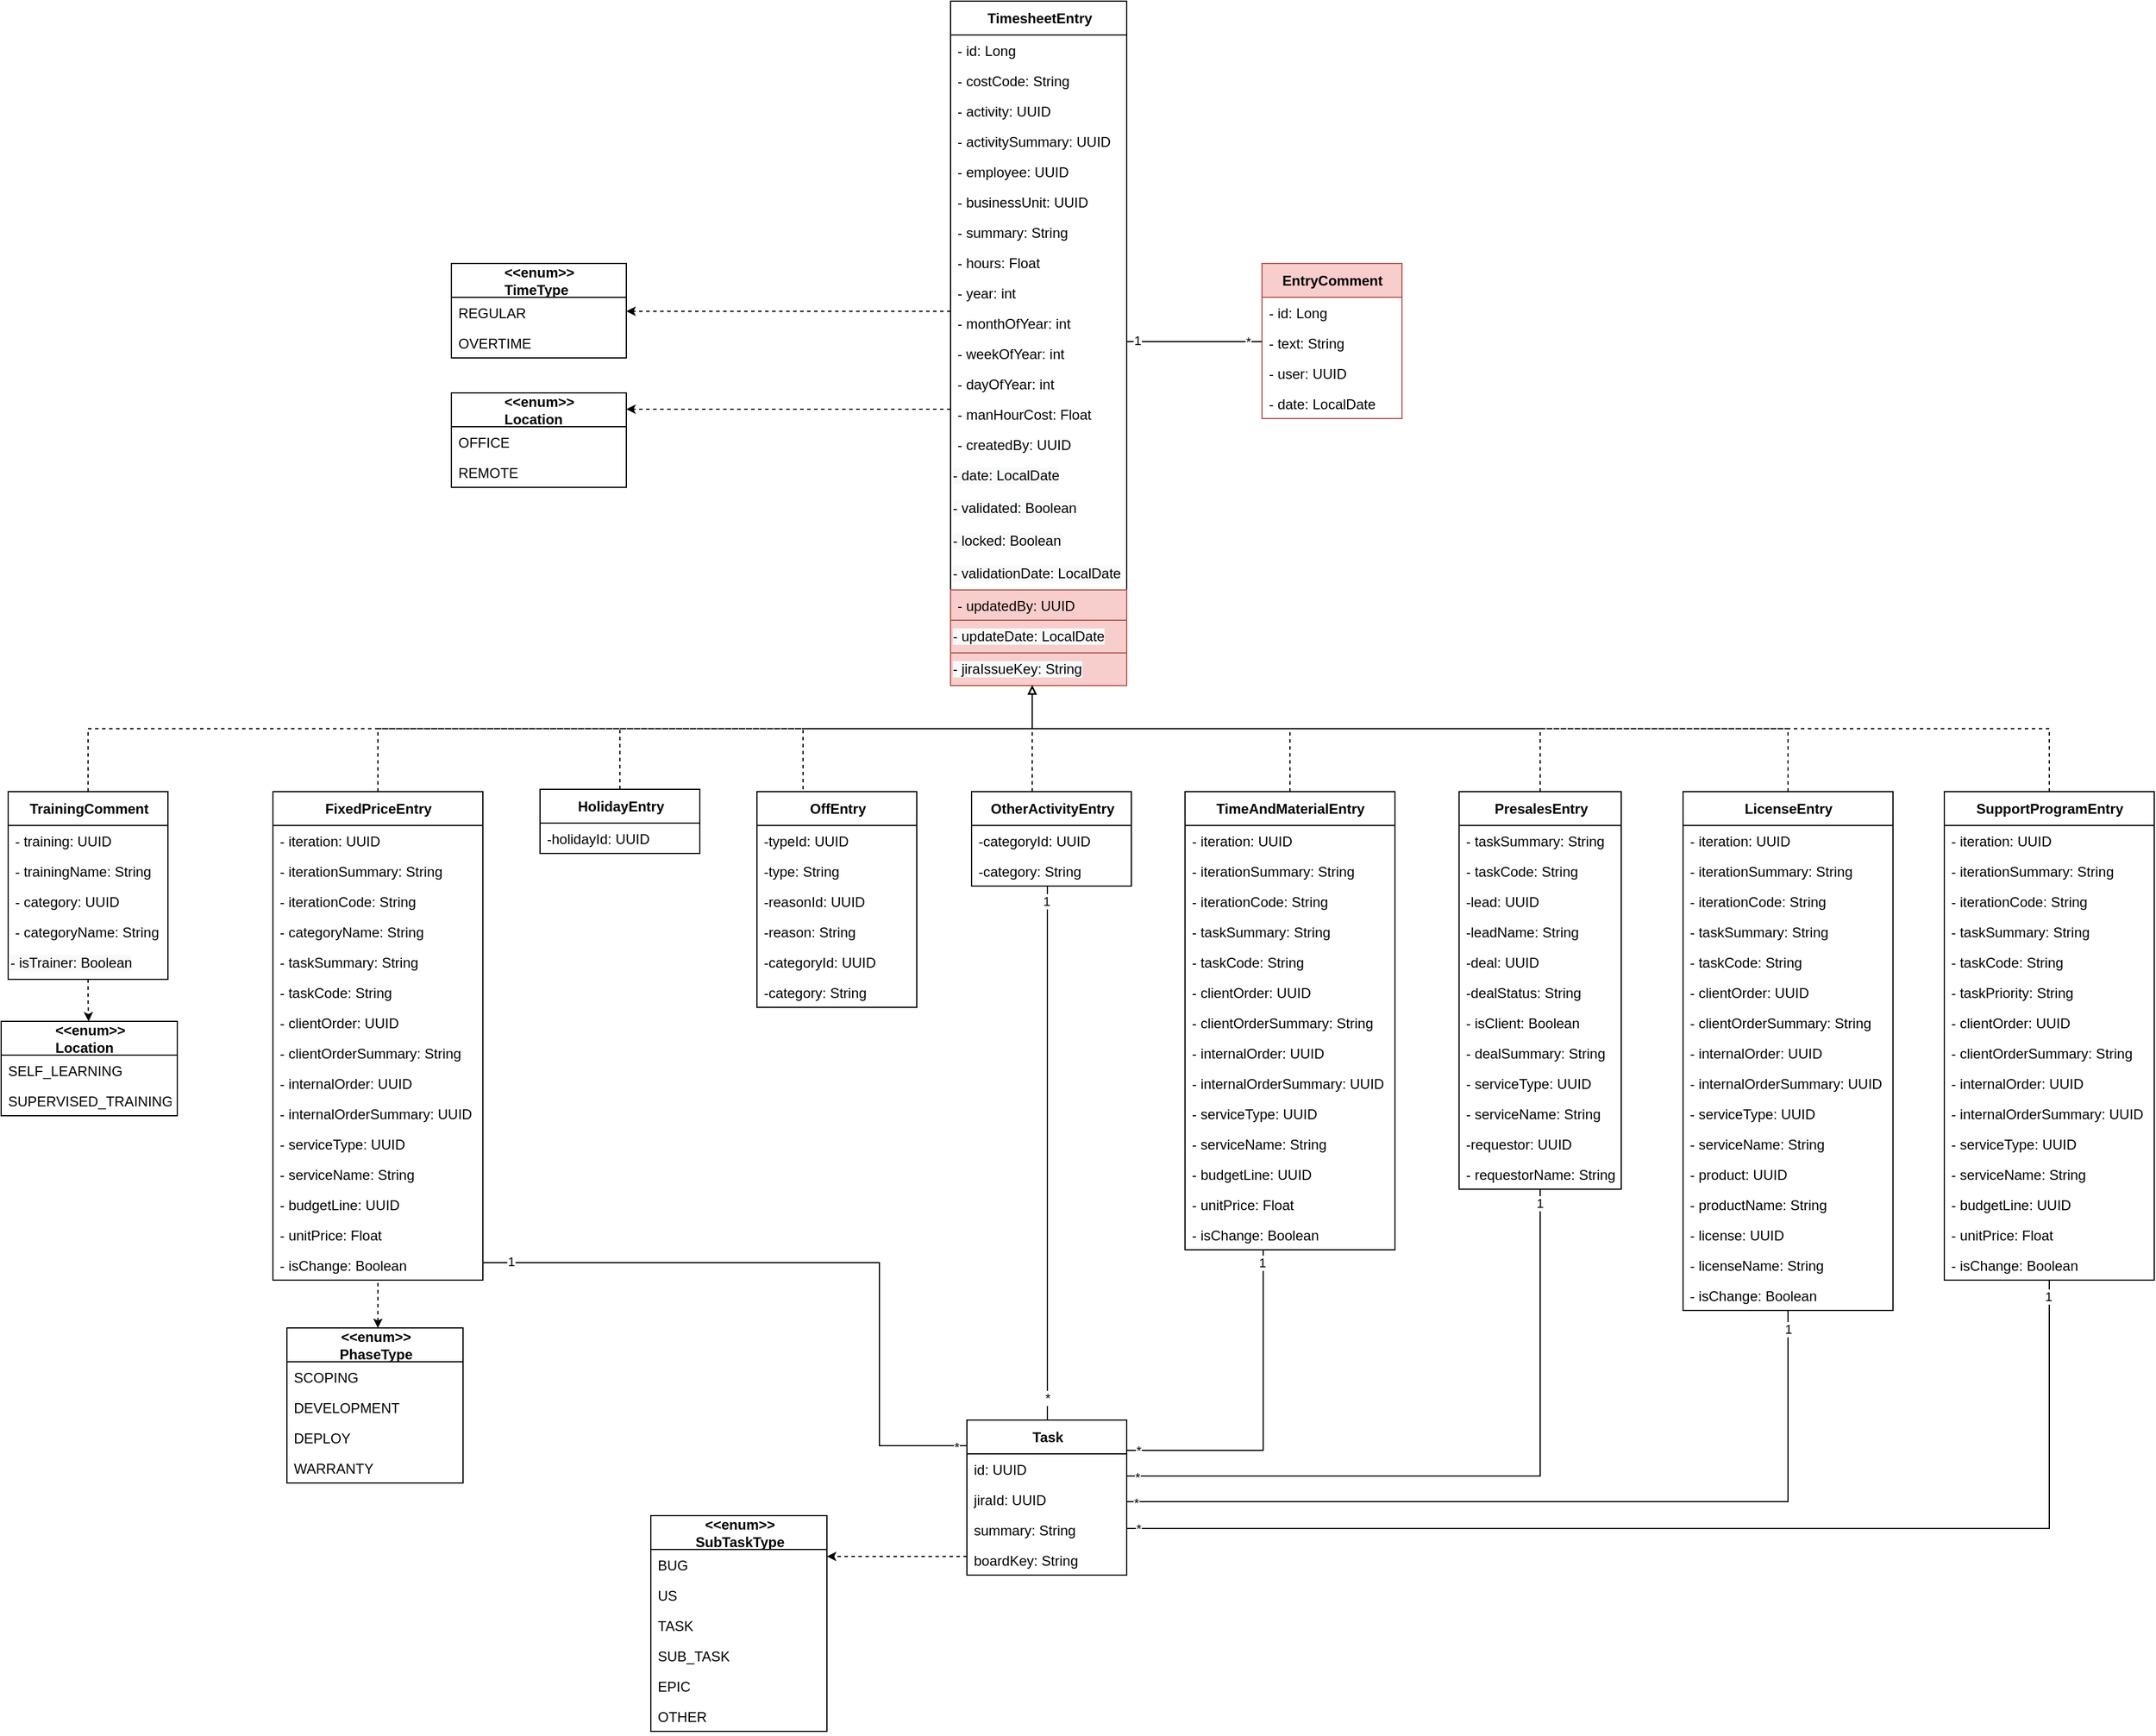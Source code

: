 <mxfile version="20.2.1" type="github">
  <diagram id="qbCqgpMWOiuEWN94IkfY" name="Page-1">
    <mxGraphModel dx="1422" dy="794" grid="0" gridSize="10" guides="1" tooltips="1" connect="1" arrows="1" fold="1" page="1" pageScale="1" pageWidth="827" pageHeight="1169" math="0" shadow="0">
      <root>
        <mxCell id="0" />
        <mxCell id="1" parent="0" />
        <mxCell id="l7yMysjSzNCGNlmjWhDT-1" style="edgeStyle=orthogonalEdgeStyle;rounded=0;orthogonalLoop=1;jettySize=auto;html=1;endSize=5;startSize=5;dashed=1;" parent="1" source="WtmbnqVcyweyvXS57DGl-1" target="WtmbnqVcyweyvXS57DGl-49" edge="1">
          <mxGeometry relative="1" as="geometry">
            <Array as="points">
              <mxPoint x="756" y="472" />
              <mxPoint x="756" y="472" />
            </Array>
          </mxGeometry>
        </mxCell>
        <mxCell id="WtmbnqVcyweyvXS57DGl-1" value="&lt;b&gt;TimesheetEntry&lt;/b&gt;" style="swimlane;fontStyle=0;align=center;verticalAlign=middle;childLayout=stackLayout;horizontal=1;startSize=29;horizontalStack=0;resizeParent=1;resizeParentMax=0;resizeLast=0;collapsible=0;marginBottom=0;html=1;fontSize=12;labelPosition=center;verticalLabelPosition=middle;container=0;strokeColor=default;swimlaneLine=1;rounded=0;shadow=0;glass=0;sketch=0;perimeterSpacing=0;" parent="1" vertex="1">
          <mxGeometry x="828" y="122" width="151" height="587" as="geometry" />
        </mxCell>
        <mxCell id="WtmbnqVcyweyvXS57DGl-2" value="- id: Long" style="text;strokeColor=none;fillColor=none;align=left;verticalAlign=top;spacingLeft=4;spacingRight=4;overflow=hidden;rotatable=0;points=[[0,0.5],[1,0.5]];portConstraint=eastwest;container=0;fontStyle=0" parent="WtmbnqVcyweyvXS57DGl-1" vertex="1">
          <mxGeometry y="29" width="151" height="26" as="geometry" />
        </mxCell>
        <mxCell id="WtmbnqVcyweyvXS57DGl-3" value="- costCode: String " style="text;strokeColor=none;fillColor=none;align=left;verticalAlign=top;spacingLeft=4;spacingRight=4;overflow=hidden;rotatable=0;points=[[0,0.5],[1,0.5]];portConstraint=eastwest;container=0;fontStyle=0" parent="WtmbnqVcyweyvXS57DGl-1" vertex="1">
          <mxGeometry y="55" width="151" height="26" as="geometry" />
        </mxCell>
        <mxCell id="WtmbnqVcyweyvXS57DGl-4" value="- activity: UUID" style="text;strokeColor=none;fillColor=none;align=left;verticalAlign=top;spacingLeft=4;spacingRight=4;overflow=hidden;rotatable=0;points=[[0,0.5],[1,0.5]];portConstraint=eastwest;container=0;fontStyle=0" parent="WtmbnqVcyweyvXS57DGl-1" vertex="1">
          <mxGeometry y="81" width="151" height="26" as="geometry" />
        </mxCell>
        <mxCell id="WtmbnqVcyweyvXS57DGl-5" value="- activitySummary: UUID" style="text;strokeColor=none;fillColor=none;align=left;verticalAlign=top;spacingLeft=4;spacingRight=4;overflow=hidden;rotatable=0;points=[[0,0.5],[1,0.5]];portConstraint=eastwest;container=0;fontStyle=0" parent="WtmbnqVcyweyvXS57DGl-1" vertex="1">
          <mxGeometry y="107" width="151" height="26" as="geometry" />
        </mxCell>
        <mxCell id="WtmbnqVcyweyvXS57DGl-6" value="- employee: UUID" style="text;strokeColor=none;fillColor=none;align=left;verticalAlign=top;spacingLeft=4;spacingRight=4;overflow=hidden;rotatable=0;points=[[0,0.5],[1,0.5]];portConstraint=eastwest;container=0;fontStyle=0" parent="WtmbnqVcyweyvXS57DGl-1" vertex="1">
          <mxGeometry y="133" width="151" height="26" as="geometry" />
        </mxCell>
        <mxCell id="WtmbnqVcyweyvXS57DGl-7" value="- businessUnit: UUID" style="text;strokeColor=none;fillColor=none;align=left;verticalAlign=top;spacingLeft=4;spacingRight=4;overflow=hidden;rotatable=0;points=[[0,0.5],[1,0.5]];portConstraint=eastwest;container=0;fontStyle=0" parent="WtmbnqVcyweyvXS57DGl-1" vertex="1">
          <mxGeometry y="159" width="151" height="26" as="geometry" />
        </mxCell>
        <mxCell id="WtmbnqVcyweyvXS57DGl-9" value="- summary: String " style="text;strokeColor=none;fillColor=none;align=left;verticalAlign=top;spacingLeft=4;spacingRight=4;overflow=hidden;rotatable=0;points=[[0,0.5],[1,0.5]];portConstraint=eastwest;container=0;fontStyle=0" parent="WtmbnqVcyweyvXS57DGl-1" vertex="1">
          <mxGeometry y="185" width="151" height="26" as="geometry" />
        </mxCell>
        <mxCell id="WtmbnqVcyweyvXS57DGl-10" value="- hours: Float" style="text;strokeColor=none;fillColor=none;align=left;verticalAlign=top;spacingLeft=4;spacingRight=4;overflow=hidden;rotatable=0;points=[[0,0.5],[1,0.5]];portConstraint=eastwest;container=0;fontStyle=0" parent="WtmbnqVcyweyvXS57DGl-1" vertex="1">
          <mxGeometry y="211" width="151" height="26" as="geometry" />
        </mxCell>
        <mxCell id="WtmbnqVcyweyvXS57DGl-11" value="- year: int" style="text;strokeColor=none;fillColor=none;align=left;verticalAlign=top;spacingLeft=4;spacingRight=4;overflow=hidden;rotatable=0;points=[[0,0.5],[1,0.5]];portConstraint=eastwest;container=0;fontStyle=0" parent="WtmbnqVcyweyvXS57DGl-1" vertex="1">
          <mxGeometry y="237" width="151" height="26" as="geometry" />
        </mxCell>
        <mxCell id="WtmbnqVcyweyvXS57DGl-13" value="- monthOfYear: int" style="text;strokeColor=none;fillColor=none;align=left;verticalAlign=top;spacingLeft=4;spacingRight=4;overflow=hidden;rotatable=0;points=[[0,0.5],[1,0.5]];portConstraint=eastwest;container=0;fontStyle=0" parent="WtmbnqVcyweyvXS57DGl-1" vertex="1">
          <mxGeometry y="263" width="151" height="26" as="geometry" />
        </mxCell>
        <mxCell id="WtmbnqVcyweyvXS57DGl-17" value="- weekOfYear: int" style="text;strokeColor=none;fillColor=none;align=left;verticalAlign=top;spacingLeft=4;spacingRight=4;overflow=hidden;rotatable=0;points=[[0,0.5],[1,0.5]];portConstraint=eastwest;container=0;fontStyle=0" parent="WtmbnqVcyweyvXS57DGl-1" vertex="1">
          <mxGeometry y="289" width="151" height="26" as="geometry" />
        </mxCell>
        <mxCell id="WtmbnqVcyweyvXS57DGl-18" value="- dayOfYear: int" style="text;strokeColor=none;fillColor=none;align=left;verticalAlign=top;spacingLeft=4;spacingRight=4;overflow=hidden;rotatable=0;points=[[0,0.5],[1,0.5]];portConstraint=eastwest;container=0;fontStyle=0" parent="WtmbnqVcyweyvXS57DGl-1" vertex="1">
          <mxGeometry y="315" width="151" height="26" as="geometry" />
        </mxCell>
        <mxCell id="WtmbnqVcyweyvXS57DGl-20" value="- manHourCost: Float" style="text;strokeColor=none;fillColor=none;align=left;verticalAlign=top;spacingLeft=4;spacingRight=4;overflow=hidden;rotatable=0;points=[[0,0.5],[1,0.5]];portConstraint=eastwest;container=0;fontStyle=0" parent="WtmbnqVcyweyvXS57DGl-1" vertex="1">
          <mxGeometry y="341" width="151" height="26" as="geometry" />
        </mxCell>
        <mxCell id="WtmbnqVcyweyvXS57DGl-22" value="- createdBy: UUID" style="text;strokeColor=none;fillColor=none;align=left;verticalAlign=top;spacingLeft=4;spacingRight=4;overflow=hidden;rotatable=0;points=[[0,0.5],[1,0.5]];portConstraint=eastwest;container=0;fontStyle=0" parent="WtmbnqVcyweyvXS57DGl-1" vertex="1">
          <mxGeometry y="367" width="151" height="26" as="geometry" />
        </mxCell>
        <mxCell id="WtmbnqVcyweyvXS57DGl-24" value="&lt;span style=&quot;color: rgb(0 , 0 , 0) ; font-family: &amp;#34;helvetica&amp;#34; ; font-size: 12px ; font-style: normal ; font-weight: 400 ; letter-spacing: normal ; text-align: left ; text-indent: 0px ; text-transform: none ; word-spacing: 0px ; background-color: rgb(248 , 249 , 250) ; display: inline ; float: none&quot;&gt;-&amp;nbsp;&lt;span style=&quot;font-family: &amp;#34;helvetica&amp;#34;&quot;&gt;date&lt;/span&gt;: LocalDate&lt;/span&gt;" style="text;whiteSpace=wrap;html=1;" parent="WtmbnqVcyweyvXS57DGl-1" vertex="1">
          <mxGeometry y="393" width="151" height="28" as="geometry" />
        </mxCell>
        <mxCell id="WtmbnqVcyweyvXS57DGl-26" value="&lt;span style=&quot;color: rgb(0 , 0 , 0) ; font-family: &amp;#34;helvetica&amp;#34; ; font-size: 12px ; font-style: normal ; font-weight: 400 ; letter-spacing: normal ; text-align: left ; text-indent: 0px ; text-transform: none ; word-spacing: 0px ; background-color: rgb(248 , 249 , 250) ; display: inline ; float: none&quot;&gt;-&amp;nbsp;&lt;span style=&quot;font-family: &amp;#34;helvetica&amp;#34;&quot;&gt;validated&lt;/span&gt;: Boolean&lt;/span&gt;" style="text;whiteSpace=wrap;html=1;" parent="WtmbnqVcyweyvXS57DGl-1" vertex="1">
          <mxGeometry y="421" width="151" height="28" as="geometry" />
        </mxCell>
        <mxCell id="WtmbnqVcyweyvXS57DGl-28" value="&lt;span style=&quot;color: rgb(0 , 0 , 0) ; font-family: &amp;#34;helvetica&amp;#34; ; font-size: 12px ; font-style: normal ; font-weight: 400 ; letter-spacing: normal ; text-align: left ; text-indent: 0px ; text-transform: none ; word-spacing: 0px ; background-color: rgb(248 , 249 , 250) ; display: inline ; float: none&quot;&gt;-&amp;nbsp;&lt;span style=&quot;font-family: &amp;#34;helvetica&amp;#34;&quot;&gt;locked&lt;/span&gt;: Boolean&lt;/span&gt;" style="text;whiteSpace=wrap;html=1;" parent="WtmbnqVcyweyvXS57DGl-1" vertex="1">
          <mxGeometry y="449" width="151" height="28" as="geometry" />
        </mxCell>
        <mxCell id="WtmbnqVcyweyvXS57DGl-29" value="&lt;span style=&quot;text-align: left ; text-indent: 0px ; background-color: rgb(248 , 249 , 250) ; display: inline ; float: none&quot;&gt;&lt;font face=&quot;helvetica&quot;&gt;- validationDate: LocalDate&lt;/font&gt;&lt;/span&gt;" style="text;whiteSpace=wrap;html=1;" parent="WtmbnqVcyweyvXS57DGl-1" vertex="1">
          <mxGeometry y="477" width="151" height="28" as="geometry" />
        </mxCell>
        <mxCell id="WtmbnqVcyweyvXS57DGl-31" value="- updatedBy: UUID" style="text;strokeColor=#b85450;fillColor=#f8cecc;align=left;verticalAlign=top;spacingLeft=4;spacingRight=4;overflow=hidden;rotatable=0;points=[[0,0.5],[1,0.5]];portConstraint=eastwest;container=0;fontStyle=0" parent="WtmbnqVcyweyvXS57DGl-1" vertex="1">
          <mxGeometry y="505" width="151" height="26" as="geometry" />
        </mxCell>
        <mxCell id="WtmbnqVcyweyvXS57DGl-33" value="&lt;span style=&quot;text-align: left ; text-indent: 0px ; background-color: rgb(248 , 249 , 250) ; display: inline ; float: none&quot;&gt;&lt;font face=&quot;helvetica&quot;&gt;-&amp;nbsp;&lt;/font&gt;updateDate&lt;font face=&quot;helvetica&quot;&gt;: LocalDate&lt;/font&gt;&lt;/span&gt;" style="text;whiteSpace=wrap;html=1;fillColor=#f8cecc;strokeColor=#b85450;" parent="WtmbnqVcyweyvXS57DGl-1" vertex="1">
          <mxGeometry y="531" width="151" height="28" as="geometry" />
        </mxCell>
        <mxCell id="WtmbnqVcyweyvXS57DGl-36" value="&lt;span style=&quot;text-align: left ; text-indent: 0px ; background-color: rgb(248 , 249 , 250) ; display: inline ; float: none&quot;&gt;&lt;font face=&quot;helvetica&quot;&gt;-&amp;nbsp;&lt;/font&gt;jiraIssueKey&lt;font face=&quot;helvetica&quot;&gt;: String&lt;/font&gt;&lt;/span&gt;" style="text;whiteSpace=wrap;html=1;fillColor=#f8cecc;strokeColor=#b85450;" parent="WtmbnqVcyweyvXS57DGl-1" vertex="1">
          <mxGeometry y="559" width="151" height="28" as="geometry" />
        </mxCell>
        <mxCell id="WtmbnqVcyweyvXS57DGl-55" style="edgeStyle=orthogonalEdgeStyle;rounded=0;orthogonalLoop=1;jettySize=auto;html=1;startArrow=none;startFill=0;endArrow=block;endFill=0;endSize=5;startSize=5;dashed=1;" parent="1" source="WtmbnqVcyweyvXS57DGl-112" target="WtmbnqVcyweyvXS57DGl-1" edge="1">
          <mxGeometry relative="1" as="geometry">
            <Array as="points">
              <mxPoint x="545" y="746" />
              <mxPoint x="898" y="746" />
            </Array>
          </mxGeometry>
        </mxCell>
        <mxCell id="WtmbnqVcyweyvXS57DGl-44" value="&lt;b&gt;&amp;lt;&amp;lt;enum&amp;gt;&amp;gt;&lt;/b&gt;&lt;br&gt;&lt;div style=&quot;text-align: left&quot;&gt;&lt;span&gt;&lt;b&gt;TimeType&lt;/b&gt;&lt;/span&gt;&lt;/div&gt;" style="swimlane;fontStyle=0;align=center;verticalAlign=middle;childLayout=stackLayout;horizontal=1;startSize=29;horizontalStack=0;resizeParent=1;resizeParentMax=0;resizeLast=0;collapsible=0;marginBottom=0;html=1;fontSize=12;labelPosition=center;verticalLabelPosition=middle;container=0;swimlaneLine=1;rounded=0;sketch=0;glass=0;" parent="1" vertex="1">
          <mxGeometry x="400" y="347" width="150" height="81" as="geometry" />
        </mxCell>
        <mxCell id="WtmbnqVcyweyvXS57DGl-45" value="REGULAR" style="text;strokeColor=none;fillColor=none;align=left;verticalAlign=top;spacingLeft=4;spacingRight=4;overflow=hidden;rotatable=0;points=[[0,0.5],[1,0.5]];portConstraint=eastwest;container=0;fontStyle=0" parent="WtmbnqVcyweyvXS57DGl-44" vertex="1">
          <mxGeometry y="29" width="150" height="26" as="geometry" />
        </mxCell>
        <mxCell id="WtmbnqVcyweyvXS57DGl-46" value="OVERTIME" style="text;strokeColor=none;fillColor=none;align=left;verticalAlign=top;spacingLeft=4;spacingRight=4;overflow=hidden;rotatable=0;points=[[0,0.5],[1,0.5]];portConstraint=eastwest;container=0;fontStyle=0" parent="WtmbnqVcyweyvXS57DGl-44" vertex="1">
          <mxGeometry y="55" width="150" height="26" as="geometry" />
        </mxCell>
        <mxCell id="WtmbnqVcyweyvXS57DGl-49" value="&lt;b&gt;&amp;lt;&amp;lt;enum&amp;gt;&amp;gt;&lt;/b&gt;&lt;br&gt;&lt;div style=&quot;text-align: left&quot;&gt;&lt;b&gt;Location&lt;/b&gt;&lt;br&gt;&lt;/div&gt;" style="swimlane;fontStyle=0;align=center;verticalAlign=middle;childLayout=stackLayout;horizontal=1;startSize=29;horizontalStack=0;resizeParent=1;resizeParentMax=0;resizeLast=0;collapsible=0;marginBottom=0;html=1;fontSize=12;labelPosition=center;verticalLabelPosition=middle;container=0;swimlaneLine=1;rounded=0;sketch=0;glass=0;" parent="1" vertex="1">
          <mxGeometry x="400" y="458" width="150" height="81" as="geometry" />
        </mxCell>
        <mxCell id="WtmbnqVcyweyvXS57DGl-50" value="OFFICE" style="text;strokeColor=none;fillColor=none;align=left;verticalAlign=top;spacingLeft=4;spacingRight=4;overflow=hidden;rotatable=0;points=[[0,0.5],[1,0.5]];portConstraint=eastwest;container=0;fontStyle=0" parent="WtmbnqVcyweyvXS57DGl-49" vertex="1">
          <mxGeometry y="29" width="150" height="26" as="geometry" />
        </mxCell>
        <mxCell id="WtmbnqVcyweyvXS57DGl-51" value="REMOTE" style="text;strokeColor=none;fillColor=none;align=left;verticalAlign=top;spacingLeft=4;spacingRight=4;overflow=hidden;rotatable=0;points=[[0,0.5],[1,0.5]];portConstraint=eastwest;container=0;fontStyle=0" parent="WtmbnqVcyweyvXS57DGl-49" vertex="1">
          <mxGeometry y="55" width="150" height="26" as="geometry" />
        </mxCell>
        <mxCell id="WtmbnqVcyweyvXS57DGl-58" value="&lt;b&gt;EntryComment&lt;/b&gt;" style="swimlane;fontStyle=0;align=center;verticalAlign=middle;childLayout=stackLayout;horizontal=1;startSize=29;horizontalStack=0;resizeParent=1;resizeParentMax=0;resizeLast=0;collapsible=0;marginBottom=0;html=1;fontSize=12;labelPosition=center;verticalLabelPosition=middle;container=0;strokeColor=#b85450;swimlaneLine=1;rounded=0;shadow=0;glass=0;sketch=0;perimeterSpacing=0;fillColor=#f8cecc;" parent="1" vertex="1">
          <mxGeometry x="1095" y="347" width="120" height="133" as="geometry" />
        </mxCell>
        <mxCell id="WtmbnqVcyweyvXS57DGl-59" value="- id: Long" style="text;strokeColor=none;fillColor=none;align=left;verticalAlign=top;spacingLeft=4;spacingRight=4;overflow=hidden;rotatable=0;points=[[0,0.5],[1,0.5]];portConstraint=eastwest;container=0;fontStyle=0" parent="WtmbnqVcyweyvXS57DGl-58" vertex="1">
          <mxGeometry y="29" width="120" height="26" as="geometry" />
        </mxCell>
        <mxCell id="WtmbnqVcyweyvXS57DGl-60" value="- text: String " style="text;strokeColor=none;fillColor=none;align=left;verticalAlign=top;spacingLeft=4;spacingRight=4;overflow=hidden;rotatable=0;points=[[0,0.5],[1,0.5]];portConstraint=eastwest;container=0;fontStyle=0" parent="WtmbnqVcyweyvXS57DGl-58" vertex="1">
          <mxGeometry y="55" width="120" height="26" as="geometry" />
        </mxCell>
        <mxCell id="WtmbnqVcyweyvXS57DGl-61" value="- user: UUID" style="text;strokeColor=none;fillColor=none;align=left;verticalAlign=top;spacingLeft=4;spacingRight=4;overflow=hidden;rotatable=0;points=[[0,0.5],[1,0.5]];portConstraint=eastwest;container=0;fontStyle=0" parent="WtmbnqVcyweyvXS57DGl-58" vertex="1">
          <mxGeometry y="81" width="120" height="26" as="geometry" />
        </mxCell>
        <mxCell id="WtmbnqVcyweyvXS57DGl-62" value="- date: LocalDate" style="text;strokeColor=none;fillColor=none;align=left;verticalAlign=top;spacingLeft=4;spacingRight=4;overflow=hidden;rotatable=0;points=[[0,0.5],[1,0.5]];portConstraint=eastwest;container=0;fontStyle=0" parent="WtmbnqVcyweyvXS57DGl-58" vertex="1">
          <mxGeometry y="107" width="120" height="26" as="geometry" />
        </mxCell>
        <mxCell id="WtmbnqVcyweyvXS57DGl-63" style="edgeStyle=orthogonalEdgeStyle;rounded=0;orthogonalLoop=1;jettySize=auto;html=1;startArrow=none;startFill=0;endArrow=none;endFill=0;startSize=5;endSize=5;" parent="1" source="WtmbnqVcyweyvXS57DGl-1" target="WtmbnqVcyweyvXS57DGl-58" edge="1">
          <mxGeometry relative="1" as="geometry">
            <mxPoint x="675.857" y="294" as="targetPoint" />
            <Array as="points">
              <mxPoint x="1063" y="414" />
              <mxPoint x="1063" y="414" />
            </Array>
          </mxGeometry>
        </mxCell>
        <mxCell id="WtmbnqVcyweyvXS57DGl-64" value="*" style="edgeLabel;html=1;align=center;verticalAlign=middle;resizable=0;points=[];" parent="WtmbnqVcyweyvXS57DGl-63" vertex="1" connectable="0">
          <mxGeometry x="0.782" y="3" relative="1" as="geometry">
            <mxPoint y="3" as="offset" />
          </mxGeometry>
        </mxCell>
        <mxCell id="WtmbnqVcyweyvXS57DGl-65" value="1" style="edgeLabel;html=1;align=center;verticalAlign=middle;resizable=0;points=[];" parent="WtmbnqVcyweyvXS57DGl-63" vertex="1" connectable="0">
          <mxGeometry x="-0.848" y="-1" relative="1" as="geometry">
            <mxPoint y="-2" as="offset" />
          </mxGeometry>
        </mxCell>
        <mxCell id="WtmbnqVcyweyvXS57DGl-126" style="edgeStyle=orthogonalEdgeStyle;rounded=0;orthogonalLoop=1;jettySize=auto;html=1;dashed=1;startArrow=none;startFill=0;endArrow=block;endFill=0;startSize=5;endSize=5;" parent="1" source="WtmbnqVcyweyvXS57DGl-66" target="WtmbnqVcyweyvXS57DGl-1" edge="1">
          <mxGeometry relative="1" as="geometry">
            <mxPoint x="319" y="321" as="targetPoint" />
            <Array as="points">
              <mxPoint x="89" y="746" />
              <mxPoint x="898" y="746" />
            </Array>
          </mxGeometry>
        </mxCell>
        <mxCell id="WtmbnqVcyweyvXS57DGl-66" value="&lt;b&gt;TrainingComment&lt;/b&gt;" style="swimlane;fontStyle=0;align=center;verticalAlign=middle;childLayout=stackLayout;horizontal=1;startSize=29;horizontalStack=0;resizeParent=1;resizeParentMax=0;resizeLast=0;collapsible=0;marginBottom=0;html=1;fontSize=12;labelPosition=center;verticalLabelPosition=middle;container=0;swimlaneLine=1;rounded=0;shadow=0;glass=0;sketch=0;perimeterSpacing=0;" parent="1" vertex="1">
          <mxGeometry x="20" y="800" width="137" height="161" as="geometry" />
        </mxCell>
        <mxCell id="WtmbnqVcyweyvXS57DGl-67" value="- training: UUID" style="text;strokeColor=none;fillColor=none;align=left;verticalAlign=top;spacingLeft=4;spacingRight=4;overflow=hidden;rotatable=0;points=[[0,0.5],[1,0.5]];portConstraint=eastwest;container=0;fontStyle=0" parent="WtmbnqVcyweyvXS57DGl-66" vertex="1">
          <mxGeometry y="29" width="137" height="26" as="geometry" />
        </mxCell>
        <mxCell id="WtmbnqVcyweyvXS57DGl-68" value="- trainingName: String " style="text;strokeColor=none;fillColor=none;align=left;verticalAlign=top;spacingLeft=4;spacingRight=4;overflow=hidden;rotatable=0;points=[[0,0.5],[1,0.5]];portConstraint=eastwest;container=0;fontStyle=0" parent="WtmbnqVcyweyvXS57DGl-66" vertex="1">
          <mxGeometry y="55" width="137" height="26" as="geometry" />
        </mxCell>
        <mxCell id="WtmbnqVcyweyvXS57DGl-69" value="- category: UUID" style="text;strokeColor=none;fillColor=none;align=left;verticalAlign=top;spacingLeft=4;spacingRight=4;overflow=hidden;rotatable=0;points=[[0,0.5],[1,0.5]];portConstraint=eastwest;container=0;fontStyle=0" parent="WtmbnqVcyweyvXS57DGl-66" vertex="1">
          <mxGeometry y="81" width="137" height="26" as="geometry" />
        </mxCell>
        <mxCell id="WtmbnqVcyweyvXS57DGl-70" value="- categoryName: String" style="text;strokeColor=none;fillColor=none;align=left;verticalAlign=top;spacingLeft=4;spacingRight=4;overflow=hidden;rotatable=0;points=[[0,0.5],[1,0.5]];portConstraint=eastwest;container=0;fontStyle=0" parent="WtmbnqVcyweyvXS57DGl-66" vertex="1">
          <mxGeometry y="107" width="137" height="26" as="geometry" />
        </mxCell>
        <mxCell id="WtmbnqVcyweyvXS57DGl-72" value="&lt;span style=&quot;color: rgb(0 , 0 , 0) ; font-family: &amp;#34;helvetica&amp;#34; ; font-size: 12px ; font-style: normal ; font-weight: 400 ; letter-spacing: normal ; text-align: left ; text-indent: 0px ; text-transform: none ; word-spacing: 0px ; background-color: rgb(248 , 249 , 250) ; display: inline ; float: none&quot;&gt;-&amp;nbsp;&lt;span style=&quot;font-family: &amp;#34;helvetica&amp;#34;&quot;&gt;isTrainer&lt;/span&gt;: Boolean&lt;/span&gt;" style="text;whiteSpace=wrap;html=1;" parent="WtmbnqVcyweyvXS57DGl-66" vertex="1">
          <mxGeometry y="133" width="137" height="28" as="geometry" />
        </mxCell>
        <mxCell id="WtmbnqVcyweyvXS57DGl-73" value="&lt;b&gt;&amp;lt;&amp;lt;enum&amp;gt;&amp;gt;&lt;/b&gt;&lt;br&gt;&lt;div style=&quot;text-align: left&quot;&gt;&lt;b&gt;Location&lt;/b&gt;&lt;br&gt;&lt;/div&gt;" style="swimlane;fontStyle=0;align=center;verticalAlign=middle;childLayout=stackLayout;horizontal=1;startSize=29;horizontalStack=0;resizeParent=1;resizeParentMax=0;resizeLast=0;collapsible=0;marginBottom=0;html=1;fontSize=12;labelPosition=center;verticalLabelPosition=middle;container=0;swimlaneLine=1;rounded=0;sketch=0;glass=0;" parent="1" vertex="1">
          <mxGeometry x="14" y="997" width="151" height="81" as="geometry" />
        </mxCell>
        <mxCell id="WtmbnqVcyweyvXS57DGl-74" value="SELF_LEARNING" style="text;strokeColor=none;fillColor=none;align=left;verticalAlign=top;spacingLeft=4;spacingRight=4;overflow=hidden;rotatable=0;points=[[0,0.5],[1,0.5]];portConstraint=eastwest;container=0;fontStyle=0" parent="WtmbnqVcyweyvXS57DGl-73" vertex="1">
          <mxGeometry y="29" width="151" height="26" as="geometry" />
        </mxCell>
        <mxCell id="WtmbnqVcyweyvXS57DGl-75" value="SUPERVISED_TRAINING" style="text;strokeColor=none;fillColor=none;align=left;verticalAlign=top;spacingLeft=4;spacingRight=4;overflow=hidden;rotatable=0;points=[[0,0.5],[1,0.5]];portConstraint=eastwest;container=0;fontStyle=0" parent="WtmbnqVcyweyvXS57DGl-73" vertex="1">
          <mxGeometry y="55" width="151" height="26" as="geometry" />
        </mxCell>
        <mxCell id="WtmbnqVcyweyvXS57DGl-76" style="edgeStyle=orthogonalEdgeStyle;rounded=0;orthogonalLoop=1;jettySize=auto;html=1;startArrow=none;startFill=0;endArrow=classic;endFill=1;startSize=5;endSize=5;dashed=1;" parent="1" source="WtmbnqVcyweyvXS57DGl-66" target="WtmbnqVcyweyvXS57DGl-73" edge="1">
          <mxGeometry relative="1" as="geometry">
            <Array as="points">
              <mxPoint x="89" y="979" />
              <mxPoint x="89" y="979" />
            </Array>
          </mxGeometry>
        </mxCell>
        <mxCell id="WtmbnqVcyweyvXS57DGl-127" style="edgeStyle=orthogonalEdgeStyle;rounded=0;orthogonalLoop=1;jettySize=auto;html=1;dashed=1;startArrow=none;startFill=0;endArrow=block;endFill=0;startSize=5;endSize=5;" parent="1" source="WtmbnqVcyweyvXS57DGl-77" target="WtmbnqVcyweyvXS57DGl-1" edge="1">
          <mxGeometry relative="1" as="geometry">
            <Array as="points">
              <mxPoint x="337" y="746" />
              <mxPoint x="898" y="746" />
            </Array>
          </mxGeometry>
        </mxCell>
        <mxCell id="WtmbnqVcyweyvXS57DGl-77" value="&lt;b&gt;FixedPriceEntry&lt;/b&gt;" style="swimlane;fontStyle=0;align=center;verticalAlign=middle;childLayout=stackLayout;horizontal=1;startSize=29;horizontalStack=0;resizeParent=1;resizeParentMax=0;resizeLast=0;collapsible=0;marginBottom=0;html=1;fontSize=12;labelPosition=center;verticalLabelPosition=middle;container=0;swimlaneLine=1;rounded=0;shadow=0;glass=0;sketch=0;perimeterSpacing=0;" parent="1" vertex="1">
          <mxGeometry x="247" y="800" width="180" height="419" as="geometry" />
        </mxCell>
        <mxCell id="WtmbnqVcyweyvXS57DGl-78" value="- iteration: UUID" style="text;strokeColor=none;fillColor=none;align=left;verticalAlign=top;spacingLeft=4;spacingRight=4;overflow=hidden;rotatable=0;points=[[0,0.5],[1,0.5]];portConstraint=eastwest;container=0;fontStyle=0" parent="WtmbnqVcyweyvXS57DGl-77" vertex="1">
          <mxGeometry y="29" width="180" height="26" as="geometry" />
        </mxCell>
        <mxCell id="WtmbnqVcyweyvXS57DGl-79" value="- iterationSummary: String " style="text;strokeColor=none;fillColor=none;align=left;verticalAlign=top;spacingLeft=4;spacingRight=4;overflow=hidden;rotatable=0;points=[[0,0.5],[1,0.5]];portConstraint=eastwest;container=0;fontStyle=0" parent="WtmbnqVcyweyvXS57DGl-77" vertex="1">
          <mxGeometry y="55" width="180" height="26" as="geometry" />
        </mxCell>
        <mxCell id="WtmbnqVcyweyvXS57DGl-80" value="- iterationCode: String" style="text;strokeColor=none;fillColor=none;align=left;verticalAlign=top;spacingLeft=4;spacingRight=4;overflow=hidden;rotatable=0;points=[[0,0.5],[1,0.5]];portConstraint=eastwest;container=0;fontStyle=0" parent="WtmbnqVcyweyvXS57DGl-77" vertex="1">
          <mxGeometry y="81" width="180" height="26" as="geometry" />
        </mxCell>
        <mxCell id="WtmbnqVcyweyvXS57DGl-81" value="- categoryName: String" style="text;strokeColor=none;fillColor=none;align=left;verticalAlign=top;spacingLeft=4;spacingRight=4;overflow=hidden;rotatable=0;points=[[0,0.5],[1,0.5]];portConstraint=eastwest;container=0;fontStyle=0" parent="WtmbnqVcyweyvXS57DGl-77" vertex="1">
          <mxGeometry y="107" width="180" height="26" as="geometry" />
        </mxCell>
        <mxCell id="WtmbnqVcyweyvXS57DGl-84" value="- taskSummary: String" style="text;strokeColor=none;fillColor=none;align=left;verticalAlign=top;spacingLeft=4;spacingRight=4;overflow=hidden;rotatable=0;points=[[0,0.5],[1,0.5]];portConstraint=eastwest;container=0;fontStyle=0" parent="WtmbnqVcyweyvXS57DGl-77" vertex="1">
          <mxGeometry y="133" width="180" height="26" as="geometry" />
        </mxCell>
        <mxCell id="WtmbnqVcyweyvXS57DGl-86" value="- taskCode: String" style="text;strokeColor=none;fillColor=none;align=left;verticalAlign=top;spacingLeft=4;spacingRight=4;overflow=hidden;rotatable=0;points=[[0,0.5],[1,0.5]];portConstraint=eastwest;container=0;fontStyle=0" parent="WtmbnqVcyweyvXS57DGl-77" vertex="1">
          <mxGeometry y="159" width="180" height="26" as="geometry" />
        </mxCell>
        <mxCell id="WtmbnqVcyweyvXS57DGl-87" value="- clientOrder: UUID" style="text;strokeColor=none;fillColor=none;align=left;verticalAlign=top;spacingLeft=4;spacingRight=4;overflow=hidden;rotatable=0;points=[[0,0.5],[1,0.5]];portConstraint=eastwest;container=0;fontStyle=0" parent="WtmbnqVcyweyvXS57DGl-77" vertex="1">
          <mxGeometry y="185" width="180" height="26" as="geometry" />
        </mxCell>
        <mxCell id="WtmbnqVcyweyvXS57DGl-89" value="- clientOrderSummary: String" style="text;strokeColor=none;fillColor=none;align=left;verticalAlign=top;spacingLeft=4;spacingRight=4;overflow=hidden;rotatable=0;points=[[0,0.5],[1,0.5]];portConstraint=eastwest;container=0;fontStyle=0" parent="WtmbnqVcyweyvXS57DGl-77" vertex="1">
          <mxGeometry y="211" width="180" height="26" as="geometry" />
        </mxCell>
        <mxCell id="WtmbnqVcyweyvXS57DGl-92" value="- internalOrder: UUID" style="text;strokeColor=none;fillColor=none;align=left;verticalAlign=top;spacingLeft=4;spacingRight=4;overflow=hidden;rotatable=0;points=[[0,0.5],[1,0.5]];portConstraint=eastwest;container=0;fontStyle=0" parent="WtmbnqVcyweyvXS57DGl-77" vertex="1">
          <mxGeometry y="237" width="180" height="26" as="geometry" />
        </mxCell>
        <mxCell id="WtmbnqVcyweyvXS57DGl-94" value="- internalOrderSummary: UUID" style="text;strokeColor=none;fillColor=none;align=left;verticalAlign=top;spacingLeft=4;spacingRight=4;overflow=hidden;rotatable=0;points=[[0,0.5],[1,0.5]];portConstraint=eastwest;container=0;fontStyle=0" parent="WtmbnqVcyweyvXS57DGl-77" vertex="1">
          <mxGeometry y="263" width="180" height="26" as="geometry" />
        </mxCell>
        <mxCell id="WtmbnqVcyweyvXS57DGl-96" value="- serviceType: UUID" style="text;strokeColor=none;fillColor=none;align=left;verticalAlign=top;spacingLeft=4;spacingRight=4;overflow=hidden;rotatable=0;points=[[0,0.5],[1,0.5]];portConstraint=eastwest;container=0;fontStyle=0" parent="WtmbnqVcyweyvXS57DGl-77" vertex="1">
          <mxGeometry y="289" width="180" height="26" as="geometry" />
        </mxCell>
        <mxCell id="WtmbnqVcyweyvXS57DGl-98" value="- serviceName: String" style="text;strokeColor=none;fillColor=none;align=left;verticalAlign=top;spacingLeft=4;spacingRight=4;overflow=hidden;rotatable=0;points=[[0,0.5],[1,0.5]];portConstraint=eastwest;container=0;fontStyle=0" parent="WtmbnqVcyweyvXS57DGl-77" vertex="1">
          <mxGeometry y="315" width="180" height="26" as="geometry" />
        </mxCell>
        <mxCell id="WtmbnqVcyweyvXS57DGl-100" value="- budgetLine: UUID" style="text;strokeColor=none;fillColor=none;align=left;verticalAlign=top;spacingLeft=4;spacingRight=4;overflow=hidden;rotatable=0;points=[[0,0.5],[1,0.5]];portConstraint=eastwest;container=0;fontStyle=0" parent="WtmbnqVcyweyvXS57DGl-77" vertex="1">
          <mxGeometry y="341" width="180" height="26" as="geometry" />
        </mxCell>
        <mxCell id="WtmbnqVcyweyvXS57DGl-102" value="- unitPrice: Float" style="text;strokeColor=none;fillColor=none;align=left;verticalAlign=top;spacingLeft=4;spacingRight=4;overflow=hidden;rotatable=0;points=[[0,0.5],[1,0.5]];portConstraint=eastwest;container=0;fontStyle=0" parent="WtmbnqVcyweyvXS57DGl-77" vertex="1">
          <mxGeometry y="367" width="180" height="26" as="geometry" />
        </mxCell>
        <mxCell id="WtmbnqVcyweyvXS57DGl-103" value="- isChange: Boolean" style="text;strokeColor=none;fillColor=none;align=left;verticalAlign=top;spacingLeft=4;spacingRight=4;overflow=hidden;rotatable=0;points=[[0,0.5],[1,0.5]];portConstraint=eastwest;container=0;fontStyle=0" parent="WtmbnqVcyweyvXS57DGl-77" vertex="1">
          <mxGeometry y="393" width="180" height="26" as="geometry" />
        </mxCell>
        <mxCell id="WtmbnqVcyweyvXS57DGl-110" style="edgeStyle=orthogonalEdgeStyle;rounded=0;orthogonalLoop=1;jettySize=auto;html=1;dashed=1;startArrow=classic;startFill=1;endArrow=none;endFill=0;startSize=5;endSize=5;" parent="1" source="WtmbnqVcyweyvXS57DGl-105" target="WtmbnqVcyweyvXS57DGl-77" edge="1">
          <mxGeometry relative="1" as="geometry">
            <Array as="points">
              <mxPoint x="337" y="1246" />
              <mxPoint x="337" y="1246" />
            </Array>
          </mxGeometry>
        </mxCell>
        <mxCell id="WtmbnqVcyweyvXS57DGl-105" value="&lt;b&gt;&amp;lt;&amp;lt;enum&amp;gt;&amp;gt;&lt;/b&gt;&lt;br&gt;&lt;div style=&quot;text-align: left&quot;&gt;&lt;b&gt;PhaseType&lt;/b&gt;&lt;br&gt;&lt;/div&gt;" style="swimlane;fontStyle=0;align=center;verticalAlign=middle;childLayout=stackLayout;horizontal=1;startSize=29;horizontalStack=0;resizeParent=1;resizeParentMax=0;resizeLast=0;collapsible=0;marginBottom=0;html=1;fontSize=12;labelPosition=center;verticalLabelPosition=middle;container=0;swimlaneLine=1;rounded=0;sketch=0;glass=0;" parent="1" vertex="1">
          <mxGeometry x="259" y="1260" width="151" height="133" as="geometry" />
        </mxCell>
        <mxCell id="WtmbnqVcyweyvXS57DGl-107" value="SCOPING" style="text;strokeColor=none;fillColor=none;align=left;verticalAlign=top;spacingLeft=4;spacingRight=4;overflow=hidden;rotatable=0;points=[[0,0.5],[1,0.5]];portConstraint=eastwest;container=0;fontStyle=0" parent="WtmbnqVcyweyvXS57DGl-105" vertex="1">
          <mxGeometry y="29" width="151" height="26" as="geometry" />
        </mxCell>
        <mxCell id="WtmbnqVcyweyvXS57DGl-106" value="DEVELOPMENT" style="text;strokeColor=none;fillColor=none;align=left;verticalAlign=top;spacingLeft=4;spacingRight=4;overflow=hidden;rotatable=0;points=[[0,0.5],[1,0.5]];portConstraint=eastwest;container=0;fontStyle=0" parent="WtmbnqVcyweyvXS57DGl-105" vertex="1">
          <mxGeometry y="55" width="151" height="26" as="geometry" />
        </mxCell>
        <mxCell id="WtmbnqVcyweyvXS57DGl-108" value="DEPLOY" style="text;strokeColor=none;fillColor=none;align=left;verticalAlign=top;spacingLeft=4;spacingRight=4;overflow=hidden;rotatable=0;points=[[0,0.5],[1,0.5]];portConstraint=eastwest;container=0;fontStyle=0" parent="WtmbnqVcyweyvXS57DGl-105" vertex="1">
          <mxGeometry y="81" width="151" height="26" as="geometry" />
        </mxCell>
        <mxCell id="WtmbnqVcyweyvXS57DGl-109" value="WARRANTY" style="text;strokeColor=none;fillColor=none;align=left;verticalAlign=top;spacingLeft=4;spacingRight=4;overflow=hidden;rotatable=0;points=[[0,0.5],[1,0.5]];portConstraint=eastwest;container=0;fontStyle=0" parent="WtmbnqVcyweyvXS57DGl-105" vertex="1">
          <mxGeometry y="107" width="151" height="26" as="geometry" />
        </mxCell>
        <mxCell id="WtmbnqVcyweyvXS57DGl-128" style="edgeStyle=orthogonalEdgeStyle;rounded=0;orthogonalLoop=1;jettySize=auto;html=1;dashed=1;startArrow=none;startFill=0;endArrow=block;endFill=0;startSize=5;endSize=5;" parent="1" target="WtmbnqVcyweyvXS57DGl-1" edge="1">
          <mxGeometry relative="1" as="geometry">
            <mxPoint x="646.256" y="417.846" as="targetPoint" />
            <Array as="points">
              <mxPoint x="702" y="746" />
              <mxPoint x="898" y="746" />
            </Array>
            <mxPoint x="701.545" y="798" as="sourcePoint" />
          </mxGeometry>
        </mxCell>
        <mxCell id="WtmbnqVcyweyvXS57DGl-112" value="&lt;span style=&quot;text-align: left&quot;&gt;&lt;b&gt;HolidayEntry&lt;/b&gt;&lt;/span&gt;" style="swimlane;fontStyle=0;align=center;verticalAlign=middle;childLayout=stackLayout;horizontal=1;startSize=29;horizontalStack=0;resizeParent=1;resizeParentMax=0;resizeLast=0;collapsible=0;marginBottom=0;html=1;fontSize=12;labelPosition=center;verticalLabelPosition=middle;container=0;swimlaneLine=1;rounded=0;shadow=0;glass=0;sketch=0;perimeterSpacing=0;" parent="1" vertex="1">
          <mxGeometry x="476" y="798" width="137" height="55" as="geometry" />
        </mxCell>
        <mxCell id="WtmbnqVcyweyvXS57DGl-113" value="-holidayId: UUID" style="text;strokeColor=none;fillColor=none;align=left;verticalAlign=top;spacingLeft=4;spacingRight=4;overflow=hidden;rotatable=0;points=[[0,0.5],[1,0.5]];portConstraint=eastwest;container=0;fontStyle=0" parent="WtmbnqVcyweyvXS57DGl-112" vertex="1">
          <mxGeometry y="29" width="137" height="26" as="geometry" />
        </mxCell>
        <mxCell id="WtmbnqVcyweyvXS57DGl-118" value="&lt;div style=&quot;text-align: left&quot;&gt;&lt;span&gt;&lt;b&gt;OffEntry&lt;/b&gt;&lt;/span&gt;&lt;/div&gt;" style="swimlane;fontStyle=0;align=center;verticalAlign=middle;childLayout=stackLayout;horizontal=1;startSize=29;horizontalStack=0;resizeParent=1;resizeParentMax=0;resizeLast=0;collapsible=0;marginBottom=0;html=1;fontSize=12;labelPosition=center;verticalLabelPosition=middle;container=0;swimlaneLine=1;rounded=0;shadow=0;glass=0;sketch=0;perimeterSpacing=0;" parent="1" vertex="1">
          <mxGeometry x="662" y="800" width="137" height="185" as="geometry" />
        </mxCell>
        <mxCell id="WtmbnqVcyweyvXS57DGl-119" value="-typeId: UUID" style="text;strokeColor=none;fillColor=none;align=left;verticalAlign=top;spacingLeft=4;spacingRight=4;overflow=hidden;rotatable=0;points=[[0,0.5],[1,0.5]];portConstraint=eastwest;container=0;fontStyle=0" parent="WtmbnqVcyweyvXS57DGl-118" vertex="1">
          <mxGeometry y="29" width="137" height="26" as="geometry" />
        </mxCell>
        <mxCell id="WtmbnqVcyweyvXS57DGl-121" value="-type: String" style="text;strokeColor=none;fillColor=none;align=left;verticalAlign=top;spacingLeft=4;spacingRight=4;overflow=hidden;rotatable=0;points=[[0,0.5],[1,0.5]];portConstraint=eastwest;container=0;fontStyle=0" parent="WtmbnqVcyweyvXS57DGl-118" vertex="1">
          <mxGeometry y="55" width="137" height="26" as="geometry" />
        </mxCell>
        <mxCell id="WtmbnqVcyweyvXS57DGl-122" value="-reasonId: UUID" style="text;strokeColor=none;fillColor=none;align=left;verticalAlign=top;spacingLeft=4;spacingRight=4;overflow=hidden;rotatable=0;points=[[0,0.5],[1,0.5]];portConstraint=eastwest;container=0;fontStyle=0" parent="WtmbnqVcyweyvXS57DGl-118" vertex="1">
          <mxGeometry y="81" width="137" height="26" as="geometry" />
        </mxCell>
        <mxCell id="WtmbnqVcyweyvXS57DGl-125" value="-reason: String" style="text;strokeColor=none;fillColor=none;align=left;verticalAlign=top;spacingLeft=4;spacingRight=4;overflow=hidden;rotatable=0;points=[[0,0.5],[1,0.5]];portConstraint=eastwest;container=0;fontStyle=0" parent="WtmbnqVcyweyvXS57DGl-118" vertex="1">
          <mxGeometry y="107" width="137" height="26" as="geometry" />
        </mxCell>
        <mxCell id="WtmbnqVcyweyvXS57DGl-123" value="-categoryId: UUID" style="text;strokeColor=none;fillColor=none;align=left;verticalAlign=top;spacingLeft=4;spacingRight=4;overflow=hidden;rotatable=0;points=[[0,0.5],[1,0.5]];portConstraint=eastwest;container=0;fontStyle=0" parent="WtmbnqVcyweyvXS57DGl-118" vertex="1">
          <mxGeometry y="133" width="137" height="26" as="geometry" />
        </mxCell>
        <mxCell id="WtmbnqVcyweyvXS57DGl-124" value="-category: String" style="text;strokeColor=none;fillColor=none;align=left;verticalAlign=top;spacingLeft=4;spacingRight=4;overflow=hidden;rotatable=0;points=[[0,0.5],[1,0.5]];portConstraint=eastwest;container=0;fontStyle=0" parent="WtmbnqVcyweyvXS57DGl-118" vertex="1">
          <mxGeometry y="159" width="137" height="26" as="geometry" />
        </mxCell>
        <mxCell id="7B0drBum6s7SFeNLV9wR-17" style="edgeStyle=orthogonalEdgeStyle;rounded=0;orthogonalLoop=1;jettySize=auto;html=1;dashed=1;endSize=5;startSize=5;endArrow=block;endFill=0;" parent="1" source="WtmbnqVcyweyvXS57DGl-130" target="WtmbnqVcyweyvXS57DGl-1" edge="1">
          <mxGeometry relative="1" as="geometry">
            <Array as="points">
              <mxPoint x="898" y="781" />
              <mxPoint x="898" y="781" />
            </Array>
          </mxGeometry>
        </mxCell>
        <mxCell id="WtmbnqVcyweyvXS57DGl-130" value="&lt;div style=&quot;text-align: left&quot;&gt;&lt;b&gt;OtherActivityEntry&lt;/b&gt;&lt;br&gt;&lt;/div&gt;" style="swimlane;fontStyle=0;align=center;verticalAlign=middle;childLayout=stackLayout;horizontal=1;startSize=29;horizontalStack=0;resizeParent=1;resizeParentMax=0;resizeLast=0;collapsible=0;marginBottom=0;html=1;fontSize=12;labelPosition=center;verticalLabelPosition=middle;container=0;swimlaneLine=1;rounded=0;shadow=0;glass=0;sketch=0;perimeterSpacing=0;" parent="1" vertex="1">
          <mxGeometry x="846" y="800" width="137" height="81" as="geometry" />
        </mxCell>
        <mxCell id="WtmbnqVcyweyvXS57DGl-135" value="-categoryId: UUID" style="text;strokeColor=none;fillColor=none;align=left;verticalAlign=top;spacingLeft=4;spacingRight=4;overflow=hidden;rotatable=0;points=[[0,0.5],[1,0.5]];portConstraint=eastwest;container=0;fontStyle=0" parent="WtmbnqVcyweyvXS57DGl-130" vertex="1">
          <mxGeometry y="29" width="137" height="26" as="geometry" />
        </mxCell>
        <mxCell id="WtmbnqVcyweyvXS57DGl-136" value="-category: String" style="text;strokeColor=none;fillColor=none;align=left;verticalAlign=top;spacingLeft=4;spacingRight=4;overflow=hidden;rotatable=0;points=[[0,0.5],[1,0.5]];portConstraint=eastwest;container=0;fontStyle=0" parent="WtmbnqVcyweyvXS57DGl-130" vertex="1">
          <mxGeometry y="55" width="137" height="26" as="geometry" />
        </mxCell>
        <mxCell id="7B0drBum6s7SFeNLV9wR-18" style="edgeStyle=orthogonalEdgeStyle;rounded=0;orthogonalLoop=1;jettySize=auto;html=1;dashed=1;endArrow=block;endFill=0;startSize=5;endSize=5;" parent="1" source="7B0drBum6s7SFeNLV9wR-1" target="WtmbnqVcyweyvXS57DGl-1" edge="1">
          <mxGeometry relative="1" as="geometry">
            <Array as="points">
              <mxPoint x="1119" y="746" />
              <mxPoint x="898" y="746" />
            </Array>
          </mxGeometry>
        </mxCell>
        <mxCell id="7B0drBum6s7SFeNLV9wR-1" value="&lt;b&gt;TimeAndMaterialEntry&lt;/b&gt;" style="swimlane;fontStyle=0;align=center;verticalAlign=middle;childLayout=stackLayout;horizontal=1;startSize=29;horizontalStack=0;resizeParent=1;resizeParentMax=0;resizeLast=0;collapsible=0;marginBottom=0;html=1;fontSize=12;labelPosition=center;verticalLabelPosition=middle;container=0;swimlaneLine=1;rounded=0;shadow=0;glass=0;sketch=0;perimeterSpacing=0;" parent="1" vertex="1">
          <mxGeometry x="1029" y="800" width="180" height="393" as="geometry" />
        </mxCell>
        <mxCell id="7B0drBum6s7SFeNLV9wR-2" value="- iteration: UUID" style="text;strokeColor=none;fillColor=none;align=left;verticalAlign=top;spacingLeft=4;spacingRight=4;overflow=hidden;rotatable=0;points=[[0,0.5],[1,0.5]];portConstraint=eastwest;container=0;fontStyle=0" parent="7B0drBum6s7SFeNLV9wR-1" vertex="1">
          <mxGeometry y="29" width="180" height="26" as="geometry" />
        </mxCell>
        <mxCell id="7B0drBum6s7SFeNLV9wR-3" value="- iterationSummary: String " style="text;strokeColor=none;fillColor=none;align=left;verticalAlign=top;spacingLeft=4;spacingRight=4;overflow=hidden;rotatable=0;points=[[0,0.5],[1,0.5]];portConstraint=eastwest;container=0;fontStyle=0" parent="7B0drBum6s7SFeNLV9wR-1" vertex="1">
          <mxGeometry y="55" width="180" height="26" as="geometry" />
        </mxCell>
        <mxCell id="7B0drBum6s7SFeNLV9wR-4" value="- iterationCode: String" style="text;strokeColor=none;fillColor=none;align=left;verticalAlign=top;spacingLeft=4;spacingRight=4;overflow=hidden;rotatable=0;points=[[0,0.5],[1,0.5]];portConstraint=eastwest;container=0;fontStyle=0" parent="7B0drBum6s7SFeNLV9wR-1" vertex="1">
          <mxGeometry y="81" width="180" height="26" as="geometry" />
        </mxCell>
        <mxCell id="7B0drBum6s7SFeNLV9wR-6" value="- taskSummary: String" style="text;strokeColor=none;fillColor=none;align=left;verticalAlign=top;spacingLeft=4;spacingRight=4;overflow=hidden;rotatable=0;points=[[0,0.5],[1,0.5]];portConstraint=eastwest;container=0;fontStyle=0" parent="7B0drBum6s7SFeNLV9wR-1" vertex="1">
          <mxGeometry y="107" width="180" height="26" as="geometry" />
        </mxCell>
        <mxCell id="7B0drBum6s7SFeNLV9wR-7" value="- taskCode: String" style="text;strokeColor=none;fillColor=none;align=left;verticalAlign=top;spacingLeft=4;spacingRight=4;overflow=hidden;rotatable=0;points=[[0,0.5],[1,0.5]];portConstraint=eastwest;container=0;fontStyle=0" parent="7B0drBum6s7SFeNLV9wR-1" vertex="1">
          <mxGeometry y="133" width="180" height="26" as="geometry" />
        </mxCell>
        <mxCell id="7B0drBum6s7SFeNLV9wR-8" value="- clientOrder: UUID" style="text;strokeColor=none;fillColor=none;align=left;verticalAlign=top;spacingLeft=4;spacingRight=4;overflow=hidden;rotatable=0;points=[[0,0.5],[1,0.5]];portConstraint=eastwest;container=0;fontStyle=0" parent="7B0drBum6s7SFeNLV9wR-1" vertex="1">
          <mxGeometry y="159" width="180" height="26" as="geometry" />
        </mxCell>
        <mxCell id="7B0drBum6s7SFeNLV9wR-9" value="- clientOrderSummary: String" style="text;strokeColor=none;fillColor=none;align=left;verticalAlign=top;spacingLeft=4;spacingRight=4;overflow=hidden;rotatable=0;points=[[0,0.5],[1,0.5]];portConstraint=eastwest;container=0;fontStyle=0" parent="7B0drBum6s7SFeNLV9wR-1" vertex="1">
          <mxGeometry y="185" width="180" height="26" as="geometry" />
        </mxCell>
        <mxCell id="7B0drBum6s7SFeNLV9wR-10" value="- internalOrder: UUID" style="text;strokeColor=none;fillColor=none;align=left;verticalAlign=top;spacingLeft=4;spacingRight=4;overflow=hidden;rotatable=0;points=[[0,0.5],[1,0.5]];portConstraint=eastwest;container=0;fontStyle=0" parent="7B0drBum6s7SFeNLV9wR-1" vertex="1">
          <mxGeometry y="211" width="180" height="26" as="geometry" />
        </mxCell>
        <mxCell id="7B0drBum6s7SFeNLV9wR-11" value="- internalOrderSummary: UUID" style="text;strokeColor=none;fillColor=none;align=left;verticalAlign=top;spacingLeft=4;spacingRight=4;overflow=hidden;rotatable=0;points=[[0,0.5],[1,0.5]];portConstraint=eastwest;container=0;fontStyle=0" parent="7B0drBum6s7SFeNLV9wR-1" vertex="1">
          <mxGeometry y="237" width="180" height="26" as="geometry" />
        </mxCell>
        <mxCell id="7B0drBum6s7SFeNLV9wR-12" value="- serviceType: UUID" style="text;strokeColor=none;fillColor=none;align=left;verticalAlign=top;spacingLeft=4;spacingRight=4;overflow=hidden;rotatable=0;points=[[0,0.5],[1,0.5]];portConstraint=eastwest;container=0;fontStyle=0" parent="7B0drBum6s7SFeNLV9wR-1" vertex="1">
          <mxGeometry y="263" width="180" height="26" as="geometry" />
        </mxCell>
        <mxCell id="7B0drBum6s7SFeNLV9wR-13" value="- serviceName: String" style="text;strokeColor=none;fillColor=none;align=left;verticalAlign=top;spacingLeft=4;spacingRight=4;overflow=hidden;rotatable=0;points=[[0,0.5],[1,0.5]];portConstraint=eastwest;container=0;fontStyle=0" parent="7B0drBum6s7SFeNLV9wR-1" vertex="1">
          <mxGeometry y="289" width="180" height="26" as="geometry" />
        </mxCell>
        <mxCell id="7B0drBum6s7SFeNLV9wR-14" value="- budgetLine: UUID" style="text;strokeColor=none;fillColor=none;align=left;verticalAlign=top;spacingLeft=4;spacingRight=4;overflow=hidden;rotatable=0;points=[[0,0.5],[1,0.5]];portConstraint=eastwest;container=0;fontStyle=0" parent="7B0drBum6s7SFeNLV9wR-1" vertex="1">
          <mxGeometry y="315" width="180" height="26" as="geometry" />
        </mxCell>
        <mxCell id="7B0drBum6s7SFeNLV9wR-15" value="- unitPrice: Float" style="text;strokeColor=none;fillColor=none;align=left;verticalAlign=top;spacingLeft=4;spacingRight=4;overflow=hidden;rotatable=0;points=[[0,0.5],[1,0.5]];portConstraint=eastwest;container=0;fontStyle=0" parent="7B0drBum6s7SFeNLV9wR-1" vertex="1">
          <mxGeometry y="341" width="180" height="26" as="geometry" />
        </mxCell>
        <mxCell id="7B0drBum6s7SFeNLV9wR-16" value="- isChange: Boolean" style="text;strokeColor=none;fillColor=none;align=left;verticalAlign=top;spacingLeft=4;spacingRight=4;overflow=hidden;rotatable=0;points=[[0,0.5],[1,0.5]];portConstraint=eastwest;container=0;fontStyle=0" parent="7B0drBum6s7SFeNLV9wR-1" vertex="1">
          <mxGeometry y="367" width="180" height="26" as="geometry" />
        </mxCell>
        <mxCell id="7B0drBum6s7SFeNLV9wR-33" style="edgeStyle=orthogonalEdgeStyle;rounded=0;orthogonalLoop=1;jettySize=auto;html=1;dashed=1;endArrow=block;endFill=0;startSize=5;endSize=5;" parent="1" source="7B0drBum6s7SFeNLV9wR-19" target="WtmbnqVcyweyvXS57DGl-1" edge="1">
          <mxGeometry relative="1" as="geometry">
            <Array as="points">
              <mxPoint x="1334" y="746" />
              <mxPoint x="898" y="746" />
            </Array>
          </mxGeometry>
        </mxCell>
        <mxCell id="7B0drBum6s7SFeNLV9wR-19" value="&lt;div style=&quot;text-align: left&quot;&gt;&lt;b&gt;PresalesEntry&lt;/b&gt;&lt;br&gt;&lt;/div&gt;" style="swimlane;fontStyle=0;align=center;verticalAlign=middle;childLayout=stackLayout;horizontal=1;startSize=29;horizontalStack=0;resizeParent=1;resizeParentMax=0;resizeLast=0;collapsible=0;marginBottom=0;html=1;fontSize=12;labelPosition=center;verticalLabelPosition=middle;container=0;swimlaneLine=1;rounded=0;shadow=0;glass=0;sketch=0;perimeterSpacing=0;" parent="1" vertex="1">
          <mxGeometry x="1264" y="800" width="139" height="341" as="geometry" />
        </mxCell>
        <mxCell id="7B0drBum6s7SFeNLV9wR-20" value="- taskSummary: String" style="text;strokeColor=none;fillColor=none;align=left;verticalAlign=top;spacingLeft=4;spacingRight=4;overflow=hidden;rotatable=0;points=[[0,0.5],[1,0.5]];portConstraint=eastwest;container=0;fontStyle=0" parent="7B0drBum6s7SFeNLV9wR-19" vertex="1">
          <mxGeometry y="29" width="139" height="26" as="geometry" />
        </mxCell>
        <mxCell id="7B0drBum6s7SFeNLV9wR-21" value="- taskCode: String" style="text;strokeColor=none;fillColor=none;align=left;verticalAlign=top;spacingLeft=4;spacingRight=4;overflow=hidden;rotatable=0;points=[[0,0.5],[1,0.5]];portConstraint=eastwest;container=0;fontStyle=0" parent="7B0drBum6s7SFeNLV9wR-19" vertex="1">
          <mxGeometry y="55" width="139" height="26" as="geometry" />
        </mxCell>
        <mxCell id="7B0drBum6s7SFeNLV9wR-22" value="-lead: UUID" style="text;strokeColor=none;fillColor=none;align=left;verticalAlign=top;spacingLeft=4;spacingRight=4;overflow=hidden;rotatable=0;points=[[0,0.5],[1,0.5]];portConstraint=eastwest;container=0;fontStyle=0" parent="7B0drBum6s7SFeNLV9wR-19" vertex="1">
          <mxGeometry y="81" width="139" height="26" as="geometry" />
        </mxCell>
        <mxCell id="7B0drBum6s7SFeNLV9wR-23" value="-leadName: String" style="text;strokeColor=none;fillColor=none;align=left;verticalAlign=top;spacingLeft=4;spacingRight=4;overflow=hidden;rotatable=0;points=[[0,0.5],[1,0.5]];portConstraint=eastwest;container=0;fontStyle=0" parent="7B0drBum6s7SFeNLV9wR-19" vertex="1">
          <mxGeometry y="107" width="139" height="26" as="geometry" />
        </mxCell>
        <mxCell id="7B0drBum6s7SFeNLV9wR-24" value="-deal: UUID" style="text;strokeColor=none;fillColor=none;align=left;verticalAlign=top;spacingLeft=4;spacingRight=4;overflow=hidden;rotatable=0;points=[[0,0.5],[1,0.5]];portConstraint=eastwest;container=0;fontStyle=0" parent="7B0drBum6s7SFeNLV9wR-19" vertex="1">
          <mxGeometry y="133" width="139" height="26" as="geometry" />
        </mxCell>
        <mxCell id="7B0drBum6s7SFeNLV9wR-25" value="-dealStatus: String" style="text;strokeColor=none;fillColor=none;align=left;verticalAlign=top;spacingLeft=4;spacingRight=4;overflow=hidden;rotatable=0;points=[[0,0.5],[1,0.5]];portConstraint=eastwest;container=0;fontStyle=0" parent="7B0drBum6s7SFeNLV9wR-19" vertex="1">
          <mxGeometry y="159" width="139" height="26" as="geometry" />
        </mxCell>
        <mxCell id="7B0drBum6s7SFeNLV9wR-27" value="- isClient: Boolean" style="text;strokeColor=none;fillColor=none;align=left;verticalAlign=top;spacingLeft=4;spacingRight=4;overflow=hidden;rotatable=0;points=[[0,0.5],[1,0.5]];portConstraint=eastwest;container=0;fontStyle=0" parent="7B0drBum6s7SFeNLV9wR-19" vertex="1">
          <mxGeometry y="185" width="139" height="26" as="geometry" />
        </mxCell>
        <mxCell id="7B0drBum6s7SFeNLV9wR-28" value="- dealSummary: String" style="text;strokeColor=none;fillColor=none;align=left;verticalAlign=top;spacingLeft=4;spacingRight=4;overflow=hidden;rotatable=0;points=[[0,0.5],[1,0.5]];portConstraint=eastwest;container=0;fontStyle=0" parent="7B0drBum6s7SFeNLV9wR-19" vertex="1">
          <mxGeometry y="211" width="139" height="26" as="geometry" />
        </mxCell>
        <mxCell id="7B0drBum6s7SFeNLV9wR-29" value="- serviceType: UUID" style="text;strokeColor=none;fillColor=none;align=left;verticalAlign=top;spacingLeft=4;spacingRight=4;overflow=hidden;rotatable=0;points=[[0,0.5],[1,0.5]];portConstraint=eastwest;container=0;fontStyle=0" parent="7B0drBum6s7SFeNLV9wR-19" vertex="1">
          <mxGeometry y="237" width="139" height="26" as="geometry" />
        </mxCell>
        <mxCell id="7B0drBum6s7SFeNLV9wR-30" value="- serviceName: String" style="text;strokeColor=none;fillColor=none;align=left;verticalAlign=top;spacingLeft=4;spacingRight=4;overflow=hidden;rotatable=0;points=[[0,0.5],[1,0.5]];portConstraint=eastwest;container=0;fontStyle=0" parent="7B0drBum6s7SFeNLV9wR-19" vertex="1">
          <mxGeometry y="263" width="139" height="26" as="geometry" />
        </mxCell>
        <mxCell id="7B0drBum6s7SFeNLV9wR-31" value="-requestor: UUID" style="text;strokeColor=none;fillColor=none;align=left;verticalAlign=top;spacingLeft=4;spacingRight=4;overflow=hidden;rotatable=0;points=[[0,0.5],[1,0.5]];portConstraint=eastwest;container=0;fontStyle=0" parent="7B0drBum6s7SFeNLV9wR-19" vertex="1">
          <mxGeometry y="289" width="139" height="26" as="geometry" />
        </mxCell>
        <mxCell id="7B0drBum6s7SFeNLV9wR-32" value="- requestorName: String" style="text;strokeColor=none;fillColor=none;align=left;verticalAlign=top;spacingLeft=4;spacingRight=4;overflow=hidden;rotatable=0;points=[[0,0.5],[1,0.5]];portConstraint=eastwest;container=0;fontStyle=0" parent="7B0drBum6s7SFeNLV9wR-19" vertex="1">
          <mxGeometry y="315" width="139" height="26" as="geometry" />
        </mxCell>
        <mxCell id="7B0drBum6s7SFeNLV9wR-70" style="edgeStyle=orthogonalEdgeStyle;rounded=0;orthogonalLoop=1;jettySize=auto;html=1;dashed=1;endArrow=block;endFill=0;startSize=5;endSize=5;" parent="1" source="7B0drBum6s7SFeNLV9wR-34" target="WtmbnqVcyweyvXS57DGl-1" edge="1">
          <mxGeometry relative="1" as="geometry">
            <Array as="points">
              <mxPoint x="1546" y="746" />
              <mxPoint x="898" y="746" />
            </Array>
          </mxGeometry>
        </mxCell>
        <mxCell id="7B0drBum6s7SFeNLV9wR-34" value="&lt;b&gt;LicenseEntry&lt;/b&gt;" style="swimlane;fontStyle=0;align=center;verticalAlign=middle;childLayout=stackLayout;horizontal=1;startSize=29;horizontalStack=0;resizeParent=1;resizeParentMax=0;resizeLast=0;collapsible=0;marginBottom=0;html=1;fontSize=12;labelPosition=center;verticalLabelPosition=middle;container=0;swimlaneLine=1;rounded=0;shadow=0;glass=0;sketch=0;perimeterSpacing=0;" parent="1" vertex="1">
          <mxGeometry x="1456" y="800" width="180" height="445" as="geometry" />
        </mxCell>
        <mxCell id="7B0drBum6s7SFeNLV9wR-35" value="- iteration: UUID" style="text;strokeColor=none;fillColor=none;align=left;verticalAlign=top;spacingLeft=4;spacingRight=4;overflow=hidden;rotatable=0;points=[[0,0.5],[1,0.5]];portConstraint=eastwest;container=0;fontStyle=0" parent="7B0drBum6s7SFeNLV9wR-34" vertex="1">
          <mxGeometry y="29" width="180" height="26" as="geometry" />
        </mxCell>
        <mxCell id="7B0drBum6s7SFeNLV9wR-36" value="- iterationSummary: String " style="text;strokeColor=none;fillColor=none;align=left;verticalAlign=top;spacingLeft=4;spacingRight=4;overflow=hidden;rotatable=0;points=[[0,0.5],[1,0.5]];portConstraint=eastwest;container=0;fontStyle=0" parent="7B0drBum6s7SFeNLV9wR-34" vertex="1">
          <mxGeometry y="55" width="180" height="26" as="geometry" />
        </mxCell>
        <mxCell id="7B0drBum6s7SFeNLV9wR-37" value="- iterationCode: String" style="text;strokeColor=none;fillColor=none;align=left;verticalAlign=top;spacingLeft=4;spacingRight=4;overflow=hidden;rotatable=0;points=[[0,0.5],[1,0.5]];portConstraint=eastwest;container=0;fontStyle=0" parent="7B0drBum6s7SFeNLV9wR-34" vertex="1">
          <mxGeometry y="81" width="180" height="26" as="geometry" />
        </mxCell>
        <mxCell id="7B0drBum6s7SFeNLV9wR-39" value="- taskSummary: String" style="text;strokeColor=none;fillColor=none;align=left;verticalAlign=top;spacingLeft=4;spacingRight=4;overflow=hidden;rotatable=0;points=[[0,0.5],[1,0.5]];portConstraint=eastwest;container=0;fontStyle=0" parent="7B0drBum6s7SFeNLV9wR-34" vertex="1">
          <mxGeometry y="107" width="180" height="26" as="geometry" />
        </mxCell>
        <mxCell id="7B0drBum6s7SFeNLV9wR-40" value="- taskCode: String" style="text;strokeColor=none;fillColor=none;align=left;verticalAlign=top;spacingLeft=4;spacingRight=4;overflow=hidden;rotatable=0;points=[[0,0.5],[1,0.5]];portConstraint=eastwest;container=0;fontStyle=0" parent="7B0drBum6s7SFeNLV9wR-34" vertex="1">
          <mxGeometry y="133" width="180" height="26" as="geometry" />
        </mxCell>
        <mxCell id="7B0drBum6s7SFeNLV9wR-41" value="- clientOrder: UUID" style="text;strokeColor=none;fillColor=none;align=left;verticalAlign=top;spacingLeft=4;spacingRight=4;overflow=hidden;rotatable=0;points=[[0,0.5],[1,0.5]];portConstraint=eastwest;container=0;fontStyle=0" parent="7B0drBum6s7SFeNLV9wR-34" vertex="1">
          <mxGeometry y="159" width="180" height="26" as="geometry" />
        </mxCell>
        <mxCell id="7B0drBum6s7SFeNLV9wR-42" value="- clientOrderSummary: String" style="text;strokeColor=none;fillColor=none;align=left;verticalAlign=top;spacingLeft=4;spacingRight=4;overflow=hidden;rotatable=0;points=[[0,0.5],[1,0.5]];portConstraint=eastwest;container=0;fontStyle=0" parent="7B0drBum6s7SFeNLV9wR-34" vertex="1">
          <mxGeometry y="185" width="180" height="26" as="geometry" />
        </mxCell>
        <mxCell id="7B0drBum6s7SFeNLV9wR-43" value="- internalOrder: UUID" style="text;strokeColor=none;fillColor=none;align=left;verticalAlign=top;spacingLeft=4;spacingRight=4;overflow=hidden;rotatable=0;points=[[0,0.5],[1,0.5]];portConstraint=eastwest;container=0;fontStyle=0" parent="7B0drBum6s7SFeNLV9wR-34" vertex="1">
          <mxGeometry y="211" width="180" height="26" as="geometry" />
        </mxCell>
        <mxCell id="7B0drBum6s7SFeNLV9wR-44" value="- internalOrderSummary: UUID" style="text;strokeColor=none;fillColor=none;align=left;verticalAlign=top;spacingLeft=4;spacingRight=4;overflow=hidden;rotatable=0;points=[[0,0.5],[1,0.5]];portConstraint=eastwest;container=0;fontStyle=0" parent="7B0drBum6s7SFeNLV9wR-34" vertex="1">
          <mxGeometry y="237" width="180" height="26" as="geometry" />
        </mxCell>
        <mxCell id="7B0drBum6s7SFeNLV9wR-45" value="- serviceType: UUID" style="text;strokeColor=none;fillColor=none;align=left;verticalAlign=top;spacingLeft=4;spacingRight=4;overflow=hidden;rotatable=0;points=[[0,0.5],[1,0.5]];portConstraint=eastwest;container=0;fontStyle=0" parent="7B0drBum6s7SFeNLV9wR-34" vertex="1">
          <mxGeometry y="263" width="180" height="26" as="geometry" />
        </mxCell>
        <mxCell id="7B0drBum6s7SFeNLV9wR-46" value="- serviceName: String" style="text;strokeColor=none;fillColor=none;align=left;verticalAlign=top;spacingLeft=4;spacingRight=4;overflow=hidden;rotatable=0;points=[[0,0.5],[1,0.5]];portConstraint=eastwest;container=0;fontStyle=0" parent="7B0drBum6s7SFeNLV9wR-34" vertex="1">
          <mxGeometry y="289" width="180" height="26" as="geometry" />
        </mxCell>
        <mxCell id="7B0drBum6s7SFeNLV9wR-47" value="- product: UUID" style="text;strokeColor=none;fillColor=none;align=left;verticalAlign=top;spacingLeft=4;spacingRight=4;overflow=hidden;rotatable=0;points=[[0,0.5],[1,0.5]];portConstraint=eastwest;container=0;fontStyle=0" parent="7B0drBum6s7SFeNLV9wR-34" vertex="1">
          <mxGeometry y="315" width="180" height="26" as="geometry" />
        </mxCell>
        <mxCell id="7B0drBum6s7SFeNLV9wR-48" value="- productName: String" style="text;strokeColor=none;fillColor=none;align=left;verticalAlign=top;spacingLeft=4;spacingRight=4;overflow=hidden;rotatable=0;points=[[0,0.5],[1,0.5]];portConstraint=eastwest;container=0;fontStyle=0" parent="7B0drBum6s7SFeNLV9wR-34" vertex="1">
          <mxGeometry y="341" width="180" height="26" as="geometry" />
        </mxCell>
        <mxCell id="7B0drBum6s7SFeNLV9wR-49" value="- license: UUID" style="text;strokeColor=none;fillColor=none;align=left;verticalAlign=top;spacingLeft=4;spacingRight=4;overflow=hidden;rotatable=0;points=[[0,0.5],[1,0.5]];portConstraint=eastwest;container=0;fontStyle=0" parent="7B0drBum6s7SFeNLV9wR-34" vertex="1">
          <mxGeometry y="367" width="180" height="26" as="geometry" />
        </mxCell>
        <mxCell id="7B0drBum6s7SFeNLV9wR-50" value="- licenseName: String" style="text;strokeColor=none;fillColor=none;align=left;verticalAlign=top;spacingLeft=4;spacingRight=4;overflow=hidden;rotatable=0;points=[[0,0.5],[1,0.5]];portConstraint=eastwest;container=0;fontStyle=0" parent="7B0drBum6s7SFeNLV9wR-34" vertex="1">
          <mxGeometry y="393" width="180" height="26" as="geometry" />
        </mxCell>
        <mxCell id="7B0drBum6s7SFeNLV9wR-51" value="- isChange: Boolean" style="text;strokeColor=none;fillColor=none;align=left;verticalAlign=top;spacingLeft=4;spacingRight=4;overflow=hidden;rotatable=0;points=[[0,0.5],[1,0.5]];portConstraint=eastwest;container=0;fontStyle=0" parent="7B0drBum6s7SFeNLV9wR-34" vertex="1">
          <mxGeometry y="419" width="180" height="26" as="geometry" />
        </mxCell>
        <mxCell id="7B0drBum6s7SFeNLV9wR-74" style="edgeStyle=orthogonalEdgeStyle;rounded=0;orthogonalLoop=1;jettySize=auto;html=1;dashed=1;startArrow=none;startFill=0;endArrow=block;endFill=0;startSize=5;endSize=5;" parent="1" source="7B0drBum6s7SFeNLV9wR-52" target="WtmbnqVcyweyvXS57DGl-1" edge="1">
          <mxGeometry relative="1" as="geometry">
            <Array as="points">
              <mxPoint x="1770" y="746" />
              <mxPoint x="898" y="746" />
            </Array>
          </mxGeometry>
        </mxCell>
        <mxCell id="7B0drBum6s7SFeNLV9wR-52" value="&lt;b&gt;SupportProgramEntry&lt;/b&gt;" style="swimlane;fontStyle=0;align=center;verticalAlign=middle;childLayout=stackLayout;horizontal=1;startSize=29;horizontalStack=0;resizeParent=1;resizeParentMax=0;resizeLast=0;collapsible=0;marginBottom=0;html=1;fontSize=12;labelPosition=center;verticalLabelPosition=middle;container=0;swimlaneLine=1;rounded=0;shadow=0;glass=0;sketch=0;perimeterSpacing=0;" parent="1" vertex="1">
          <mxGeometry x="1680" y="800" width="180" height="419" as="geometry" />
        </mxCell>
        <mxCell id="7B0drBum6s7SFeNLV9wR-53" value="- iteration: UUID" style="text;strokeColor=none;fillColor=none;align=left;verticalAlign=top;spacingLeft=4;spacingRight=4;overflow=hidden;rotatable=0;points=[[0,0.5],[1,0.5]];portConstraint=eastwest;container=0;fontStyle=0" parent="7B0drBum6s7SFeNLV9wR-52" vertex="1">
          <mxGeometry y="29" width="180" height="26" as="geometry" />
        </mxCell>
        <mxCell id="7B0drBum6s7SFeNLV9wR-54" value="- iterationSummary: String " style="text;strokeColor=none;fillColor=none;align=left;verticalAlign=top;spacingLeft=4;spacingRight=4;overflow=hidden;rotatable=0;points=[[0,0.5],[1,0.5]];portConstraint=eastwest;container=0;fontStyle=0" parent="7B0drBum6s7SFeNLV9wR-52" vertex="1">
          <mxGeometry y="55" width="180" height="26" as="geometry" />
        </mxCell>
        <mxCell id="7B0drBum6s7SFeNLV9wR-55" value="- iterationCode: String" style="text;strokeColor=none;fillColor=none;align=left;verticalAlign=top;spacingLeft=4;spacingRight=4;overflow=hidden;rotatable=0;points=[[0,0.5],[1,0.5]];portConstraint=eastwest;container=0;fontStyle=0" parent="7B0drBum6s7SFeNLV9wR-52" vertex="1">
          <mxGeometry y="81" width="180" height="26" as="geometry" />
        </mxCell>
        <mxCell id="7B0drBum6s7SFeNLV9wR-56" value="- taskSummary: String" style="text;strokeColor=none;fillColor=none;align=left;verticalAlign=top;spacingLeft=4;spacingRight=4;overflow=hidden;rotatable=0;points=[[0,0.5],[1,0.5]];portConstraint=eastwest;container=0;fontStyle=0" parent="7B0drBum6s7SFeNLV9wR-52" vertex="1">
          <mxGeometry y="107" width="180" height="26" as="geometry" />
        </mxCell>
        <mxCell id="7B0drBum6s7SFeNLV9wR-57" value="- taskCode: String" style="text;strokeColor=none;fillColor=none;align=left;verticalAlign=top;spacingLeft=4;spacingRight=4;overflow=hidden;rotatable=0;points=[[0,0.5],[1,0.5]];portConstraint=eastwest;container=0;fontStyle=0" parent="7B0drBum6s7SFeNLV9wR-52" vertex="1">
          <mxGeometry y="133" width="180" height="26" as="geometry" />
        </mxCell>
        <mxCell id="7B0drBum6s7SFeNLV9wR-69" value="- taskPriority: String" style="text;strokeColor=none;fillColor=none;align=left;verticalAlign=top;spacingLeft=4;spacingRight=4;overflow=hidden;rotatable=0;points=[[0,0.5],[1,0.5]];portConstraint=eastwest;container=0;fontStyle=0" parent="7B0drBum6s7SFeNLV9wR-52" vertex="1">
          <mxGeometry y="159" width="180" height="26" as="geometry" />
        </mxCell>
        <mxCell id="7B0drBum6s7SFeNLV9wR-58" value="- clientOrder: UUID" style="text;strokeColor=none;fillColor=none;align=left;verticalAlign=top;spacingLeft=4;spacingRight=4;overflow=hidden;rotatable=0;points=[[0,0.5],[1,0.5]];portConstraint=eastwest;container=0;fontStyle=0" parent="7B0drBum6s7SFeNLV9wR-52" vertex="1">
          <mxGeometry y="185" width="180" height="26" as="geometry" />
        </mxCell>
        <mxCell id="7B0drBum6s7SFeNLV9wR-59" value="- clientOrderSummary: String" style="text;strokeColor=none;fillColor=none;align=left;verticalAlign=top;spacingLeft=4;spacingRight=4;overflow=hidden;rotatable=0;points=[[0,0.5],[1,0.5]];portConstraint=eastwest;container=0;fontStyle=0" parent="7B0drBum6s7SFeNLV9wR-52" vertex="1">
          <mxGeometry y="211" width="180" height="26" as="geometry" />
        </mxCell>
        <mxCell id="7B0drBum6s7SFeNLV9wR-60" value="- internalOrder: UUID" style="text;strokeColor=none;fillColor=none;align=left;verticalAlign=top;spacingLeft=4;spacingRight=4;overflow=hidden;rotatable=0;points=[[0,0.5],[1,0.5]];portConstraint=eastwest;container=0;fontStyle=0" parent="7B0drBum6s7SFeNLV9wR-52" vertex="1">
          <mxGeometry y="237" width="180" height="26" as="geometry" />
        </mxCell>
        <mxCell id="7B0drBum6s7SFeNLV9wR-61" value="- internalOrderSummary: UUID" style="text;strokeColor=none;fillColor=none;align=left;verticalAlign=top;spacingLeft=4;spacingRight=4;overflow=hidden;rotatable=0;points=[[0,0.5],[1,0.5]];portConstraint=eastwest;container=0;fontStyle=0" parent="7B0drBum6s7SFeNLV9wR-52" vertex="1">
          <mxGeometry y="263" width="180" height="26" as="geometry" />
        </mxCell>
        <mxCell id="7B0drBum6s7SFeNLV9wR-62" value="- serviceType: UUID" style="text;strokeColor=none;fillColor=none;align=left;verticalAlign=top;spacingLeft=4;spacingRight=4;overflow=hidden;rotatable=0;points=[[0,0.5],[1,0.5]];portConstraint=eastwest;container=0;fontStyle=0" parent="7B0drBum6s7SFeNLV9wR-52" vertex="1">
          <mxGeometry y="289" width="180" height="26" as="geometry" />
        </mxCell>
        <mxCell id="7B0drBum6s7SFeNLV9wR-63" value="- serviceName: String" style="text;strokeColor=none;fillColor=none;align=left;verticalAlign=top;spacingLeft=4;spacingRight=4;overflow=hidden;rotatable=0;points=[[0,0.5],[1,0.5]];portConstraint=eastwest;container=0;fontStyle=0" parent="7B0drBum6s7SFeNLV9wR-52" vertex="1">
          <mxGeometry y="315" width="180" height="26" as="geometry" />
        </mxCell>
        <mxCell id="7B0drBum6s7SFeNLV9wR-66" value="- budgetLine: UUID" style="text;strokeColor=none;fillColor=none;align=left;verticalAlign=top;spacingLeft=4;spacingRight=4;overflow=hidden;rotatable=0;points=[[0,0.5],[1,0.5]];portConstraint=eastwest;container=0;fontStyle=0" parent="7B0drBum6s7SFeNLV9wR-52" vertex="1">
          <mxGeometry y="341" width="180" height="26" as="geometry" />
        </mxCell>
        <mxCell id="7B0drBum6s7SFeNLV9wR-67" value="- unitPrice: Float" style="text;strokeColor=none;fillColor=none;align=left;verticalAlign=top;spacingLeft=4;spacingRight=4;overflow=hidden;rotatable=0;points=[[0,0.5],[1,0.5]];portConstraint=eastwest;container=0;fontStyle=0" parent="7B0drBum6s7SFeNLV9wR-52" vertex="1">
          <mxGeometry y="367" width="180" height="26" as="geometry" />
        </mxCell>
        <mxCell id="7B0drBum6s7SFeNLV9wR-68" value="- isChange: Boolean" style="text;strokeColor=none;fillColor=none;align=left;verticalAlign=top;spacingLeft=4;spacingRight=4;overflow=hidden;rotatable=0;points=[[0,0.5],[1,0.5]];portConstraint=eastwest;container=0;fontStyle=0" parent="7B0drBum6s7SFeNLV9wR-52" vertex="1">
          <mxGeometry y="393" width="180" height="26" as="geometry" />
        </mxCell>
        <mxCell id="7B0drBum6s7SFeNLV9wR-73" style="edgeStyle=orthogonalEdgeStyle;rounded=0;orthogonalLoop=1;jettySize=auto;html=1;dashed=1;startArrow=none;startFill=0;endArrow=classic;endFill=1;startSize=5;endSize=5;" parent="1" source="WtmbnqVcyweyvXS57DGl-1" target="WtmbnqVcyweyvXS57DGl-44" edge="1">
          <mxGeometry relative="1" as="geometry">
            <Array as="points">
              <mxPoint x="748" y="388" />
              <mxPoint x="748" y="388" />
            </Array>
          </mxGeometry>
        </mxCell>
        <mxCell id="7B0drBum6s7SFeNLV9wR-75" value="&lt;div style=&quot;text-align: left&quot;&gt;&lt;b&gt;Task&lt;/b&gt;&lt;/div&gt;" style="swimlane;fontStyle=0;align=center;verticalAlign=middle;childLayout=stackLayout;horizontal=1;startSize=29;horizontalStack=0;resizeParent=1;resizeParentMax=0;resizeLast=0;collapsible=0;marginBottom=0;html=1;fontSize=12;labelPosition=center;verticalLabelPosition=middle;container=0;swimlaneLine=1;rounded=0;shadow=0;glass=0;sketch=0;perimeterSpacing=0;" parent="1" vertex="1">
          <mxGeometry x="842" y="1339" width="137" height="133" as="geometry" />
        </mxCell>
        <mxCell id="7B0drBum6s7SFeNLV9wR-76" value="id: UUID" style="text;strokeColor=none;fillColor=none;align=left;verticalAlign=top;spacingLeft=4;spacingRight=4;overflow=hidden;rotatable=0;points=[[0,0.5],[1,0.5]];portConstraint=eastwest;container=0;fontStyle=0" parent="7B0drBum6s7SFeNLV9wR-75" vertex="1">
          <mxGeometry y="29" width="137" height="26" as="geometry" />
        </mxCell>
        <mxCell id="7B0drBum6s7SFeNLV9wR-78" value="jiraId: UUID" style="text;strokeColor=none;fillColor=none;align=left;verticalAlign=top;spacingLeft=4;spacingRight=4;overflow=hidden;rotatable=0;points=[[0,0.5],[1,0.5]];portConstraint=eastwest;container=0;fontStyle=0" parent="7B0drBum6s7SFeNLV9wR-75" vertex="1">
          <mxGeometry y="55" width="137" height="26" as="geometry" />
        </mxCell>
        <mxCell id="7B0drBum6s7SFeNLV9wR-79" value="summary: String" style="text;strokeColor=none;fillColor=none;align=left;verticalAlign=top;spacingLeft=4;spacingRight=4;overflow=hidden;rotatable=0;points=[[0,0.5],[1,0.5]];portConstraint=eastwest;container=0;fontStyle=0" parent="7B0drBum6s7SFeNLV9wR-75" vertex="1">
          <mxGeometry y="81" width="137" height="26" as="geometry" />
        </mxCell>
        <mxCell id="7B0drBum6s7SFeNLV9wR-80" value="boardKey: String" style="text;strokeColor=none;fillColor=none;align=left;verticalAlign=top;spacingLeft=4;spacingRight=4;overflow=hidden;rotatable=0;points=[[0,0.5],[1,0.5]];portConstraint=eastwest;container=0;fontStyle=0" parent="7B0drBum6s7SFeNLV9wR-75" vertex="1">
          <mxGeometry y="107" width="137" height="26" as="geometry" />
        </mxCell>
        <mxCell id="7B0drBum6s7SFeNLV9wR-83" value="&lt;b&gt;&amp;lt;&amp;lt;enum&amp;gt;&amp;gt;&lt;/b&gt;&lt;br&gt;&lt;div style=&quot;text-align: left&quot;&gt;&lt;b&gt;SubTaskType&lt;/b&gt;&lt;br&gt;&lt;/div&gt;" style="swimlane;fontStyle=0;align=center;verticalAlign=middle;childLayout=stackLayout;horizontal=1;startSize=29;horizontalStack=0;resizeParent=1;resizeParentMax=0;resizeLast=0;collapsible=0;marginBottom=0;html=1;fontSize=12;labelPosition=center;verticalLabelPosition=middle;container=0;swimlaneLine=1;rounded=0;sketch=0;glass=0;" parent="1" vertex="1">
          <mxGeometry x="571" y="1421" width="151" height="185" as="geometry" />
        </mxCell>
        <mxCell id="7B0drBum6s7SFeNLV9wR-84" value="BUG" style="text;strokeColor=none;fillColor=none;align=left;verticalAlign=top;spacingLeft=4;spacingRight=4;overflow=hidden;rotatable=0;points=[[0,0.5],[1,0.5]];portConstraint=eastwest;container=0;fontStyle=0" parent="7B0drBum6s7SFeNLV9wR-83" vertex="1">
          <mxGeometry y="29" width="151" height="26" as="geometry" />
        </mxCell>
        <mxCell id="7B0drBum6s7SFeNLV9wR-85" value="US" style="text;strokeColor=none;fillColor=none;align=left;verticalAlign=top;spacingLeft=4;spacingRight=4;overflow=hidden;rotatable=0;points=[[0,0.5],[1,0.5]];portConstraint=eastwest;container=0;fontStyle=0" parent="7B0drBum6s7SFeNLV9wR-83" vertex="1">
          <mxGeometry y="55" width="151" height="26" as="geometry" />
        </mxCell>
        <mxCell id="7B0drBum6s7SFeNLV9wR-86" value="TASK" style="text;strokeColor=none;fillColor=none;align=left;verticalAlign=top;spacingLeft=4;spacingRight=4;overflow=hidden;rotatable=0;points=[[0,0.5],[1,0.5]];portConstraint=eastwest;container=0;fontStyle=0" parent="7B0drBum6s7SFeNLV9wR-83" vertex="1">
          <mxGeometry y="81" width="151" height="26" as="geometry" />
        </mxCell>
        <mxCell id="7B0drBum6s7SFeNLV9wR-87" value="SUB_TASK" style="text;strokeColor=none;fillColor=none;align=left;verticalAlign=top;spacingLeft=4;spacingRight=4;overflow=hidden;rotatable=0;points=[[0,0.5],[1,0.5]];portConstraint=eastwest;container=0;fontStyle=0" parent="7B0drBum6s7SFeNLV9wR-83" vertex="1">
          <mxGeometry y="107" width="151" height="26" as="geometry" />
        </mxCell>
        <mxCell id="7B0drBum6s7SFeNLV9wR-88" value="EPIC" style="text;strokeColor=none;fillColor=none;align=left;verticalAlign=top;spacingLeft=4;spacingRight=4;overflow=hidden;rotatable=0;points=[[0,0.5],[1,0.5]];portConstraint=eastwest;container=0;fontStyle=0" parent="7B0drBum6s7SFeNLV9wR-83" vertex="1">
          <mxGeometry y="133" width="151" height="26" as="geometry" />
        </mxCell>
        <mxCell id="7B0drBum6s7SFeNLV9wR-90" value="OTHER" style="text;strokeColor=none;fillColor=none;align=left;verticalAlign=top;spacingLeft=4;spacingRight=4;overflow=hidden;rotatable=0;points=[[0,0.5],[1,0.5]];portConstraint=eastwest;container=0;fontStyle=0" parent="7B0drBum6s7SFeNLV9wR-83" vertex="1">
          <mxGeometry y="159" width="151" height="26" as="geometry" />
        </mxCell>
        <mxCell id="7B0drBum6s7SFeNLV9wR-91" style="edgeStyle=orthogonalEdgeStyle;rounded=0;orthogonalLoop=1;jettySize=auto;html=1;dashed=1;startArrow=none;startFill=0;endArrow=classic;endFill=1;startSize=5;endSize=5;" parent="1" source="7B0drBum6s7SFeNLV9wR-75" target="7B0drBum6s7SFeNLV9wR-83" edge="1">
          <mxGeometry relative="1" as="geometry">
            <Array as="points">
              <mxPoint x="740" y="1456" />
              <mxPoint x="740" y="1456" />
            </Array>
          </mxGeometry>
        </mxCell>
        <mxCell id="7B0drBum6s7SFeNLV9wR-92" style="edgeStyle=orthogonalEdgeStyle;rounded=0;orthogonalLoop=1;jettySize=auto;html=1;startArrow=none;startFill=0;endArrow=none;endFill=0;startSize=5;endSize=5;" parent="1" source="WtmbnqVcyweyvXS57DGl-136" target="7B0drBum6s7SFeNLV9wR-75" edge="1">
          <mxGeometry relative="1" as="geometry">
            <Array as="points">
              <mxPoint x="911" y="975" />
              <mxPoint x="911" y="975" />
            </Array>
          </mxGeometry>
        </mxCell>
        <mxCell id="7B0drBum6s7SFeNLV9wR-93" value="*" style="edgeLabel;html=1;align=center;verticalAlign=middle;resizable=0;points=[];" parent="7B0drBum6s7SFeNLV9wR-92" vertex="1" connectable="0">
          <mxGeometry x="0.914" y="2" relative="1" as="geometry">
            <mxPoint x="-2" as="offset" />
          </mxGeometry>
        </mxCell>
        <mxCell id="7B0drBum6s7SFeNLV9wR-94" value="1" style="edgeLabel;html=1;align=center;verticalAlign=middle;resizable=0;points=[];" parent="7B0drBum6s7SFeNLV9wR-92" vertex="1" connectable="0">
          <mxGeometry x="-0.946" relative="1" as="geometry">
            <mxPoint x="-1" as="offset" />
          </mxGeometry>
        </mxCell>
        <mxCell id="7B0drBum6s7SFeNLV9wR-95" style="edgeStyle=orthogonalEdgeStyle;rounded=0;orthogonalLoop=1;jettySize=auto;html=1;startArrow=none;startFill=0;endArrow=none;endFill=0;startSize=5;endSize=5;" parent="1" source="WtmbnqVcyweyvXS57DGl-77" target="7B0drBum6s7SFeNLV9wR-75" edge="1">
          <mxGeometry relative="1" as="geometry">
            <Array as="points">
              <mxPoint x="767" y="1204" />
              <mxPoint x="767" y="1361" />
            </Array>
          </mxGeometry>
        </mxCell>
        <mxCell id="7B0drBum6s7SFeNLV9wR-96" value="*" style="edgeLabel;html=1;align=center;verticalAlign=middle;resizable=0;points=[];" parent="7B0drBum6s7SFeNLV9wR-95" vertex="1" connectable="0">
          <mxGeometry x="0.969" y="-1" relative="1" as="geometry">
            <mxPoint as="offset" />
          </mxGeometry>
        </mxCell>
        <mxCell id="7B0drBum6s7SFeNLV9wR-97" value="1" style="edgeLabel;html=1;align=center;verticalAlign=middle;resizable=0;points=[];" parent="7B0drBum6s7SFeNLV9wR-95" vertex="1" connectable="0">
          <mxGeometry x="-0.918" y="1" relative="1" as="geometry">
            <mxPoint as="offset" />
          </mxGeometry>
        </mxCell>
        <mxCell id="7B0drBum6s7SFeNLV9wR-98" style="edgeStyle=orthogonalEdgeStyle;rounded=0;orthogonalLoop=1;jettySize=auto;html=1;startArrow=none;startFill=0;endArrow=none;endFill=0;startSize=5;endSize=5;" parent="1" source="7B0drBum6s7SFeNLV9wR-1" target="7B0drBum6s7SFeNLV9wR-75" edge="1">
          <mxGeometry relative="1" as="geometry">
            <Array as="points">
              <mxPoint x="1096" y="1365" />
            </Array>
          </mxGeometry>
        </mxCell>
        <mxCell id="7B0drBum6s7SFeNLV9wR-99" value="*" style="edgeLabel;html=1;align=center;verticalAlign=middle;resizable=0;points=[];" parent="7B0drBum6s7SFeNLV9wR-98" vertex="1" connectable="0">
          <mxGeometry x="0.934" relative="1" as="geometry">
            <mxPoint as="offset" />
          </mxGeometry>
        </mxCell>
        <mxCell id="7B0drBum6s7SFeNLV9wR-100" value="1" style="edgeLabel;html=1;align=center;verticalAlign=middle;resizable=0;points=[];" parent="7B0drBum6s7SFeNLV9wR-98" vertex="1" connectable="0">
          <mxGeometry x="-0.929" relative="1" as="geometry">
            <mxPoint x="-1" as="offset" />
          </mxGeometry>
        </mxCell>
        <mxCell id="7B0drBum6s7SFeNLV9wR-101" style="edgeStyle=orthogonalEdgeStyle;rounded=0;orthogonalLoop=1;jettySize=auto;html=1;startArrow=none;startFill=0;endArrow=none;endFill=0;startSize=5;endSize=5;" parent="1" source="7B0drBum6s7SFeNLV9wR-19" target="7B0drBum6s7SFeNLV9wR-75" edge="1">
          <mxGeometry relative="1" as="geometry">
            <Array as="points">
              <mxPoint x="1333" y="1387" />
            </Array>
          </mxGeometry>
        </mxCell>
        <mxCell id="7B0drBum6s7SFeNLV9wR-102" value="*" style="edgeLabel;html=1;align=center;verticalAlign=middle;resizable=0;points=[];" parent="7B0drBum6s7SFeNLV9wR-101" vertex="1" connectable="0">
          <mxGeometry x="0.971" y="1" relative="1" as="geometry">
            <mxPoint as="offset" />
          </mxGeometry>
        </mxCell>
        <mxCell id="7B0drBum6s7SFeNLV9wR-103" value="1" style="edgeLabel;html=1;align=center;verticalAlign=middle;resizable=0;points=[];" parent="7B0drBum6s7SFeNLV9wR-101" vertex="1" connectable="0">
          <mxGeometry x="-0.962" relative="1" as="geometry">
            <mxPoint x="-1" as="offset" />
          </mxGeometry>
        </mxCell>
        <mxCell id="7B0drBum6s7SFeNLV9wR-104" style="edgeStyle=orthogonalEdgeStyle;rounded=0;orthogonalLoop=1;jettySize=auto;html=1;startArrow=none;startFill=0;endArrow=none;endFill=0;startSize=5;endSize=5;" parent="1" source="7B0drBum6s7SFeNLV9wR-34" target="7B0drBum6s7SFeNLV9wR-75" edge="1">
          <mxGeometry relative="1" as="geometry">
            <Array as="points">
              <mxPoint x="1546" y="1409" />
            </Array>
          </mxGeometry>
        </mxCell>
        <mxCell id="7B0drBum6s7SFeNLV9wR-105" value="*" style="edgeLabel;html=1;align=center;verticalAlign=middle;resizable=0;points=[];" parent="7B0drBum6s7SFeNLV9wR-104" vertex="1" connectable="0">
          <mxGeometry x="0.978" y="1" relative="1" as="geometry">
            <mxPoint as="offset" />
          </mxGeometry>
        </mxCell>
        <mxCell id="7B0drBum6s7SFeNLV9wR-106" value="1" style="edgeLabel;html=1;align=center;verticalAlign=middle;resizable=0;points=[];" parent="7B0drBum6s7SFeNLV9wR-104" vertex="1" connectable="0">
          <mxGeometry x="-0.956" y="1" relative="1" as="geometry">
            <mxPoint x="-1" as="offset" />
          </mxGeometry>
        </mxCell>
        <mxCell id="7B0drBum6s7SFeNLV9wR-107" style="edgeStyle=orthogonalEdgeStyle;rounded=0;orthogonalLoop=1;jettySize=auto;html=1;startArrow=none;startFill=0;endArrow=none;endFill=0;startSize=5;endSize=5;" parent="1" source="7B0drBum6s7SFeNLV9wR-52" target="7B0drBum6s7SFeNLV9wR-75" edge="1">
          <mxGeometry relative="1" as="geometry">
            <mxPoint x="911" y="1356" as="targetPoint" />
            <Array as="points">
              <mxPoint x="1770" y="1432" />
            </Array>
          </mxGeometry>
        </mxCell>
        <mxCell id="7B0drBum6s7SFeNLV9wR-108" value="*" style="edgeLabel;html=1;align=center;verticalAlign=middle;resizable=0;points=[];" parent="7B0drBum6s7SFeNLV9wR-107" vertex="1" connectable="0">
          <mxGeometry x="0.979" relative="1" as="geometry">
            <mxPoint x="-1" as="offset" />
          </mxGeometry>
        </mxCell>
        <mxCell id="7B0drBum6s7SFeNLV9wR-109" value="1" style="edgeLabel;html=1;align=center;verticalAlign=middle;resizable=0;points=[];" parent="7B0drBum6s7SFeNLV9wR-107" vertex="1" connectable="0">
          <mxGeometry x="-0.973" y="-1" relative="1" as="geometry">
            <mxPoint as="offset" />
          </mxGeometry>
        </mxCell>
      </root>
    </mxGraphModel>
  </diagram>
</mxfile>
